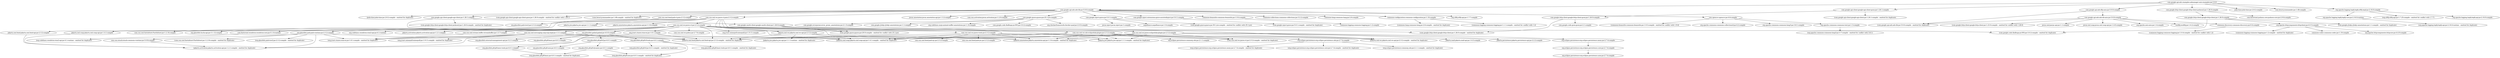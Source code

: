 digraph admanager_axis {
	"com.google.api-ads.examples:admanager-axis-examples:jar:5.9.0" -> "com.google.api-ads:ads-lib:jar:5.9.0:compile" ; 
	"com.google.api-ads.examples:admanager-axis-examples:jar:5.9.0" -> "com.google.api-ads:dfp-axis:jar:5.9.0:compile" ; 
	"com.google.api-ads.examples:admanager-axis-examples:jar:5.9.0" -> "com.google.api-client:google-api-client-gson:jar:1.26.1:compile" ; 
	"com.google.api-ads.examples:admanager-axis-examples:jar:5.9.0" -> "com.google.http-client:google-http-client-jackson2:jar:1.26.0:compile" ; 
	"com.google.api-ads.examples:admanager-axis-examples:jar:5.9.0" -> "joda-time:joda-time:jar:2.8.2:compile" ; 
	"com.google.api-ads.examples:admanager-axis-examples:jar:5.9.0" -> "com.beust:jcommander:jar:1.48:compile" ; 
	"com.google.api-ads.examples:admanager-axis-examples:jar:5.9.0" -> "org.apache.logging.log4j:log4j-slf4j-impl:jar:2.16.0:compile" ; 
	"com.google.api-ads:ads-lib:jar:5.9.0:compile" -> "com.google.guava:guava:jar:25.1-jre:compile" ; 
	"com.google.api-ads:ads-lib:jar:5.9.0:compile" -> "com.google.inject:guice:jar:5.0.1:compile" ; 
	"com.google.api-ads:ads-lib:jar:5.9.0:compile" -> "com.google.inject.extensions:guice-assistedinject:jar:5.0.1:compile" ; 
	"com.google.api-ads:ads-lib:jar:5.9.0:compile" -> "commons-beanutils:commons-beanutils:jar:1.9.4:compile" ; 
	"com.google.api-ads:ads-lib:jar:5.9.0:compile" -> "commons-configuration:commons-configuration:jar:1.10:compile" ; 
	"com.google.api-ads:ads-lib:jar:5.9.0:compile" -> "commons-collections:commons-collections:jar:3.2.2:compile" ; 
	"com.google.api-ads:ads-lib:jar:5.9.0:compile" -> "commons-lang:commons-lang:jar:2.6:compile" ; 
	"com.google.api-ads:ads-lib:jar:5.9.0:compile" -> "com.opencsv:opencsv:jar:4.6:compile" ; 
	"com.google.api-ads:ads-lib:jar:5.9.0:compile" -> "org.slf4j:slf4j-api:jar:1.7.7:compile" ; 
	"com.google.api-ads:ads-lib:jar:5.9.0:compile" -> "(joda-time:joda-time:jar:2.8.2:compile - omitted for duplicate)" ; 
	"com.google.api-ads:ads-lib:jar:5.9.0:compile" -> "com.google.api-client:google-api-client:jar:1.26.1:compile" ; 
	"com.google.api-ads:ads-lib:jar:5.9.0:compile" -> "(com.google.api-client:google-api-client-gson:jar:1.26.0:compile - omitted for conflict with 1.26.1)" ; 
	"com.google.api-ads:ads-lib:jar:5.9.0:compile" -> "(com.beust:jcommander:jar:1.48:compile - omitted for duplicate)" ; 
	"com.google.api-ads:ads-lib:jar:5.9.0:compile" -> "com.sun.xml.bind:jaxb-ri:pom:2.3.2:compile" ; 
	"com.google.api-ads:ads-lib:jar:5.9.0:compile" -> "com.sun.xml.ws:jaxws-ri:pom:2.3.2:compile" ; 
	"com.google.api-ads:ads-lib:jar:5.9.0:compile" -> "javax.annotation:javax.annotation-api:jar:1.3.2:compile" ; 
	"com.google.api-ads:ads-lib:jar:5.9.0:compile" -> "com.sun.activation:javax.activation:jar:1.2.0:compile" ; 
	"com.google.guava:guava:jar:25.1-jre:compile" -> "com.google.code.findbugs:jsr305:jar:3.0.2:compile" ; 
	"com.google.guava:guava:jar:25.1-jre:compile" -> "org.checkerframework:checker-qual:jar:2.0.0:compile" ; 
	"com.google.guava:guava:jar:25.1-jre:compile" -> "com.google.errorprone:error_prone_annotations:jar:2.1.3:compile" ; 
	"com.google.guava:guava:jar:25.1-jre:compile" -> "com.google.j2objc:j2objc-annotations:jar:1.1:compile" ; 
	"com.google.guava:guava:jar:25.1-jre:compile" -> "org.codehaus.mojo:animal-sniffer-annotations:jar:1.14:compile" ; 
	"com.google.inject:guice:jar:5.0.1:compile" -> "javax.inject:javax.inject:jar:1:compile" ; 
	"com.google.inject:guice:jar:5.0.1:compile" -> "aopalliance:aopalliance:jar:1.0:compile" ; 
	"com.google.inject:guice:jar:5.0.1:compile" -> "(com.google.guava:guava:jar:30.1-jre:compile - omitted for conflict with 25.1-jre)" ; 
	"com.google.inject.extensions:guice-assistedinject:jar:5.0.1:compile" -> "(com.google.inject:guice:jar:5.0.1:compile - omitted for duplicate)" ; 
	"commons-beanutils:commons-beanutils:jar:1.9.4:compile" -> "commons-logging:commons-logging:jar:1.2:compile" ; 
	"commons-configuration:commons-configuration:jar:1.10:compile" -> "(commons-lang:commons-lang:jar:2.6:compile - omitted for duplicate)" ; 
	"commons-configuration:commons-configuration:jar:1.10:compile" -> "(commons-logging:commons-logging:jar:1.1.1:compile - omitted for conflict with 1.2)" ; 
	"com.opencsv:opencsv:jar:4.6:compile" -> "org.apache.commons:commons-lang3:jar:3.8.1:compile" ; 
	"com.opencsv:opencsv:jar:4.6:compile" -> "org.apache.commons:commons-text:jar:1.3:compile" ; 
	"com.opencsv:opencsv:jar:4.6:compile" -> "(commons-beanutils:commons-beanutils:jar:1.9.3:compile - omitted for conflict with 1.9.4)" ; 
	"com.opencsv:opencsv:jar:4.6:compile" -> "org.apache.commons:commons-collections4:jar:4.2:compile" ; 
	"org.apache.commons:commons-text:jar:1.3:compile" -> "(org.apache.commons:commons-lang3:jar:3.7:compile - omitted for conflict with 3.8.1)" ; 
	"com.google.api-client:google-api-client:jar:1.26.1:compile" -> "com.google.oauth-client:google-oauth-client:jar:1.26.0:compile" ; 
	"com.google.api-client:google-api-client:jar:1.26.1:compile" -> "(com.google.http-client:google-http-client-jackson2:jar:1.26.0:compile - omitted for duplicate)" ; 
	"com.google.api-client:google-api-client:jar:1.26.1:compile" -> "(com.google.guava:guava:jar:20.0:compile - omitted for conflict with 25.1-jre)" ; 
	"com.google.oauth-client:google-oauth-client:jar:1.26.0:compile" -> "(com.google.http-client:google-http-client:jar:1.26.0:compile - omitted for duplicate)" ; 
	"com.google.oauth-client:google-oauth-client:jar:1.26.0:compile" -> "(com.google.code.findbugs:jsr305:jar:3.0.2:compile - omitted for duplicate)" ; 
	"com.google.oauth-client:google-oauth-client:jar:1.26.0:compile" -> "(com.google.guava:guava:jar:20.0:compile - omitted for conflict with 25.1-jre)" ; 
	"com.sun.xml.bind:jaxb-ri:pom:2.3.2:compile" -> "org.glassfish.jaxb:txw2:jar:2.3.2:compile" ; 
	"com.sun.xml.ws:jaxws-ri:pom:2.3.2:compile" -> "jakarta.annotation:jakarta.annotation-api:jar:1.3.4:compile" ; 
	"com.sun.xml.ws:jaxws-ri:pom:2.3.2:compile" -> "com.sun.xml.ws:jaxws-rt:jar:2.3.2:compile" ; 
	"com.sun.xml.ws:jaxws-ri:pom:2.3.2:compile" -> "com.sun.xml.ws:jaxws-tools:jar:2.3.2:compile" ; 
	"com.sun.xml.ws:jaxws-ri:pom:2.3.2:compile" -> "com.sun.xml.ws:jaxws-eclipselink-plugin:jar:2.3.2:compile" ; 
	"com.sun.xml.ws:jaxws-ri:pom:2.3.2:compile" -> "com.sun.xml.ws:sdo-eclipselink-plugin:jar:2.3.2:compile" ; 
	"com.sun.xml.ws:jaxws-ri:pom:2.3.2:compile" -> "jakarta.xml.ws:jakarta.xml.ws-api:jar:2.3.2:compile" ; 
	"com.sun.xml.ws:jaxws-ri:pom:2.3.2:compile" -> "jakarta.xml.bind:jakarta.xml.bind-api:jar:2.3.2:compile" ; 
	"com.sun.xml.ws:jaxws-ri:pom:2.3.2:compile" -> "jakarta.xml.soap:jakarta.xml.soap-api:jar:1.4.1:compile" ; 
	"com.sun.xml.ws:jaxws-ri:pom:2.3.2:compile" -> "jakarta.jws:jakarta.jws-api:jar:1.1.1:compile" ; 
	"com.sun.xml.ws:jaxws-rt:jar:2.3.2:compile" -> "(jakarta.xml.bind:jakarta.xml.bind-api:jar:2.3.2:compile - omitted for duplicate)" ; 
	"com.sun.xml.ws:jaxws-rt:jar:2.3.2:compile" -> "(jakarta.xml.ws:jakarta.xml.ws-api:jar:2.3.2:compile - omitted for duplicate)" ; 
	"com.sun.xml.ws:jaxws-rt:jar:2.3.2:compile" -> "(jakarta.xml.soap:jakarta.xml.soap-api:jar:1.4.1:compile - omitted for duplicate)" ; 
	"com.sun.xml.ws:jaxws-rt:jar:2.3.2:compile" -> "(jakarta.annotation:jakarta.annotation-api:jar:1.3.4:compile - omitted for duplicate)" ; 
	"com.sun.xml.ws:jaxws-rt:jar:2.3.2:compile" -> "(jakarta.jws:jakarta.jws-api:jar:1.1.1:compile - omitted for duplicate)" ; 
	"com.sun.xml.ws:jaxws-rt:jar:2.3.2:compile" -> "org.glassfish.jaxb:jaxb-runtime:jar:2.3.2:compile" ; 
	"com.sun.xml.ws:jaxws-rt:jar:2.3.2:compile" -> "com.sun.xml.ws:policy:jar:2.7.6:compile" ; 
	"com.sun.xml.ws:jaxws-rt:jar:2.3.2:compile" -> "org.glassfish.gmbal:gmbal:jar:4.0.0:compile" ; 
	"com.sun.xml.ws:jaxws-rt:jar:2.3.2:compile" -> "org.jvnet.staxex:stax-ex:jar:1.8.1:compile" ; 
	"com.sun.xml.ws:jaxws-rt:jar:2.3.2:compile" -> "com.sun.xml.stream.buffer:streambuffer:jar:1.5.7:compile" ; 
	"com.sun.xml.ws:jaxws-rt:jar:2.3.2:compile" -> "org.jvnet.mimepull:mimepull:jar:1.9.11:compile" ; 
	"com.sun.xml.ws:jaxws-rt:jar:2.3.2:compile" -> "com.sun.xml.fastinfoset:FastInfoset:jar:1.2.16:compile" ; 
	"com.sun.xml.ws:jaxws-rt:jar:2.3.2:compile" -> "org.glassfish.ha:ha-api:jar:3.1.12:compile" ; 
	"com.sun.xml.ws:jaxws-rt:jar:2.3.2:compile" -> "com.sun.xml.messaging.saaj:saaj-impl:jar:1.5.1:compile" ; 
	"com.sun.xml.ws:jaxws-rt:jar:2.3.2:compile" -> "com.fasterxml.woodstox:woodstox-core:jar:5.1.0:runtime" ; 
	"com.sun.xml.ws:jaxws-rt:jar:2.3.2:compile" -> "org.codehaus.woodstox:stax2-api:jar:4.1:runtime" ; 
	"com.sun.xml.ws:jaxws-rt:jar:2.3.2:compile" -> "jakarta.activation:jakarta.activation-api:jar:1.2.1:compile" ; 
	"org.glassfish.jaxb:jaxb-runtime:jar:2.3.2:compile" -> "(jakarta.xml.bind:jakarta.xml.bind-api:jar:2.3.2:compile - omitted for duplicate)" ; 
	"org.glassfish.jaxb:jaxb-runtime:jar:2.3.2:compile" -> "(org.glassfish.jaxb:txw2:jar:2.3.2:compile - omitted for duplicate)" ; 
	"org.glassfish.jaxb:jaxb-runtime:jar:2.3.2:compile" -> "com.sun.istack:istack-commons-runtime:jar:3.0.8:compile" ; 
	"org.glassfish.jaxb:jaxb-runtime:jar:2.3.2:compile" -> "(org.jvnet.staxex:stax-ex:jar:1.8.1:compile - omitted for duplicate)" ; 
	"org.glassfish.jaxb:jaxb-runtime:jar:2.3.2:compile" -> "(com.sun.xml.fastinfoset:FastInfoset:jar:1.2.16:compile - omitted for duplicate)" ; 
	"org.glassfish.jaxb:jaxb-runtime:jar:2.3.2:compile" -> "(jakarta.activation:jakarta.activation-api:jar:1.2.1:compile - omitted for duplicate)" ; 
	"com.sun.istack:istack-commons-runtime:jar:3.0.8:compile" -> "(jakarta.activation:jakarta.activation-api:jar:1.2.1:compile - omitted for duplicate)" ; 
	"org.glassfish.gmbal:gmbal:jar:4.0.0:compile" -> "org.glassfish.external:management-api:jar:3.2.1:compile" ; 
	"org.glassfish.gmbal:gmbal:jar:4.0.0:compile" -> "org.glassfish.pfl:pfl-basic:jar:4.0.1:compile" ; 
	"org.glassfish.gmbal:gmbal:jar:4.0.0:compile" -> "org.glassfish.pfl:pfl-tf:jar:4.0.1:compile" ; 
	"org.glassfish.gmbal:gmbal:jar:4.0.0:compile" -> "org.glassfish.pfl:pfl-basic-tools:jar:4.0.1:compile" ; 
	"org.glassfish.gmbal:gmbal:jar:4.0.0:compile" -> "org.glassfish.pfl:pfl-tf-tools:jar:4.0.1:compile" ; 
	"org.glassfish.pfl:pfl-tf:jar:4.0.1:compile" -> "org.glassfish.pfl:pfl-asm:jar:4.0.1:compile" ; 
	"org.glassfish.pfl:pfl-tf:jar:4.0.1:compile" -> "org.glassfish.pfl:pfl-dynamic:jar:4.0.1:compile" ; 
	"org.glassfish.pfl:pfl-dynamic:jar:4.0.1:compile" -> "(org.glassfish.pfl:pfl-asm:jar:4.0.1:compile - omitted for duplicate)" ; 
	"org.glassfish.pfl:pfl-dynamic:jar:4.0.1:compile" -> "(org.glassfish.pfl:pfl-basic:jar:4.0.1:compile - omitted for duplicate)" ; 
	"org.glassfish.pfl:pfl-basic-tools:jar:4.0.1:compile" -> "(org.glassfish.pfl:pfl-basic:jar:4.0.1:compile - omitted for duplicate)" ; 
	"org.glassfish.pfl:pfl-tf-tools:jar:4.0.1:compile" -> "(org.glassfish.pfl:pfl-basic-tools:jar:4.0.1:compile - omitted for duplicate)" ; 
	"org.glassfish.pfl:pfl-tf-tools:jar:4.0.1:compile" -> "(org.glassfish.pfl:pfl-tf:jar:4.0.1:compile - omitted for duplicate)" ; 
	"org.glassfish.pfl:pfl-tf-tools:jar:4.0.1:compile" -> "(org.glassfish.pfl:pfl-asm:jar:4.0.1:compile - omitted for duplicate)" ; 
	"org.jvnet.staxex:stax-ex:jar:1.8.1:compile" -> "(jakarta.activation:jakarta.activation-api:jar:1.2.1:compile - omitted for duplicate)" ; 
	"org.jvnet.staxex:stax-ex:jar:1.8.1:compile" -> "(jakarta.xml.bind:jakarta.xml.bind-api:jar:2.3.2:compile - omitted for duplicate)" ; 
	"com.sun.xml.stream.buffer:streambuffer:jar:1.5.7:compile" -> "(org.jvnet.staxex:stax-ex:jar:1.8.1:compile - omitted for duplicate)" ; 
	"com.sun.xml.messaging.saaj:saaj-impl:jar:1.5.1:compile" -> "(jakarta.xml.bind:jakarta.xml.bind-api:jar:2.3.2:compile - omitted for duplicate)" ; 
	"com.sun.xml.messaging.saaj:saaj-impl:jar:1.5.1:compile" -> "(jakarta.activation:jakarta.activation-api:jar:1.2.1:compile - omitted for duplicate)" ; 
	"com.sun.xml.messaging.saaj:saaj-impl:jar:1.5.1:compile" -> "(jakarta.xml.soap:jakarta.xml.soap-api:jar:1.4.1:compile - omitted for duplicate)" ; 
	"com.sun.xml.messaging.saaj:saaj-impl:jar:1.5.1:compile" -> "(org.jvnet.mimepull:mimepull:jar:1.9.11:compile - omitted for duplicate)" ; 
	"com.sun.xml.messaging.saaj:saaj-impl:jar:1.5.1:compile" -> "(org.jvnet.staxex:stax-ex:jar:1.8.1:compile - omitted for duplicate)" ; 
	"com.fasterxml.woodstox:woodstox-core:jar:5.1.0:runtime" -> "(org.codehaus.woodstox:stax2-api:jar:4.1:runtime - omitted for duplicate)" ; 
	"com.sun.xml.ws:jaxws-tools:jar:2.3.2:compile" -> "(com.sun.xml.ws:jaxws-rt:jar:2.3.2:compile - omitted for duplicate)" ; 
	"com.sun.xml.ws:jaxws-tools:jar:2.3.2:compile" -> "com.sun.xml.bind:jaxb-xjc:jar:2.3.2:compile" ; 
	"com.sun.xml.ws:jaxws-tools:jar:2.3.2:compile" -> "com.sun.xml.bind:jaxb-jxc:jar:2.3.2:compile" ; 
	"com.sun.xml.ws:jaxws-tools:jar:2.3.2:compile" -> "(jakarta.xml.ws:jakarta.xml.ws-api:jar:2.3.2:compile - omitted for duplicate)" ; 
	"com.sun.xml.ws:jaxws-tools:jar:2.3.2:compile" -> "(jakarta.xml.bind:jakarta.xml.bind-api:jar:2.3.2:compile - omitted for duplicate)" ; 
	"com.sun.xml.ws:jaxws-tools:jar:2.3.2:compile" -> "(jakarta.xml.soap:jakarta.xml.soap-api:jar:1.4.1:compile - omitted for duplicate)" ; 
	"com.sun.xml.ws:jaxws-tools:jar:2.3.2:compile" -> "(jakarta.jws:jakarta.jws-api:jar:1.1.1:compile - omitted for duplicate)" ; 
	"com.sun.xml.ws:jaxws-tools:jar:2.3.2:compile" -> "(jakarta.annotation:jakarta.annotation-api:jar:1.3.4:compile - omitted for duplicate)" ; 
	"com.sun.xml.ws:jaxws-eclipselink-plugin:jar:2.3.2:compile" -> "jakarta.mail:jakarta.mail-api:jar:1.6.3:compile" ; 
	"com.sun.xml.ws:jaxws-eclipselink-plugin:jar:2.3.2:compile" -> "jakarta.persistence:jakarta.persistence-api:jar:2.2.2:compile" ; 
	"com.sun.xml.ws:jaxws-eclipselink-plugin:jar:2.3.2:compile" -> "org.eclipse.persistence:org.eclipse.persistence.moxy:jar:2.7.4:compile" ; 
	"com.sun.xml.ws:jaxws-eclipselink-plugin:jar:2.3.2:compile" -> "(org.jvnet.staxex:stax-ex:jar:1.8.1:compile - omitted for duplicate)" ; 
	"com.sun.xml.ws:jaxws-eclipselink-plugin:jar:2.3.2:compile" -> "(com.sun.xml.ws:jaxws-rt:jar:2.3.2:compile - omitted for duplicate)" ; 
	"com.sun.xml.ws:jaxws-eclipselink-plugin:jar:2.3.2:compile" -> "(jakarta.xml.ws:jakarta.xml.ws-api:jar:2.3.2:compile - omitted for duplicate)" ; 
	"com.sun.xml.ws:jaxws-eclipselink-plugin:jar:2.3.2:compile" -> "(jakarta.xml.bind:jakarta.xml.bind-api:jar:2.3.2:compile - omitted for duplicate)" ; 
	"com.sun.xml.ws:jaxws-eclipselink-plugin:jar:2.3.2:compile" -> "(jakarta.xml.soap:jakarta.xml.soap-api:jar:1.4.1:compile - omitted for duplicate)" ; 
	"com.sun.xml.ws:jaxws-eclipselink-plugin:jar:2.3.2:compile" -> "(jakarta.jws:jakarta.jws-api:jar:1.1.1:compile - omitted for duplicate)" ; 
	"com.sun.xml.ws:jaxws-eclipselink-plugin:jar:2.3.2:compile" -> "(jakarta.annotation:jakarta.annotation-api:jar:1.3.4:compile - omitted for duplicate)" ; 
	"org.eclipse.persistence:org.eclipse.persistence.moxy:jar:2.7.4:compile" -> "org.eclipse.persistence:org.eclipse.persistence.core:jar:2.7.4:compile" ; 
	"org.eclipse.persistence:org.eclipse.persistence.core:jar:2.7.4:compile" -> "org.eclipse.persistence:org.eclipse.persistence.asm:jar:2.7.4:compile" ; 
	"com.sun.xml.ws:sdo-eclipselink-plugin:jar:2.3.2:compile" -> "org.eclipse.persistence:org.eclipse.persistence.sdo:jar:2.7.4:compile" ; 
	"com.sun.xml.ws:sdo-eclipselink-plugin:jar:2.3.2:compile" -> "org.eclipse.persistence:commonj.sdo:jar:2.1.1:compile" ; 
	"com.sun.xml.ws:sdo-eclipselink-plugin:jar:2.3.2:compile" -> "(com.sun.xml.ws:jaxws-rt:jar:2.3.2:compile - omitted for duplicate)" ; 
	"com.sun.xml.ws:sdo-eclipselink-plugin:jar:2.3.2:compile" -> "(jakarta.xml.ws:jakarta.xml.ws-api:jar:2.3.2:compile - omitted for duplicate)" ; 
	"com.sun.xml.ws:sdo-eclipselink-plugin:jar:2.3.2:compile" -> "(jakarta.xml.bind:jakarta.xml.bind-api:jar:2.3.2:compile - omitted for duplicate)" ; 
	"com.sun.xml.ws:sdo-eclipselink-plugin:jar:2.3.2:compile" -> "(jakarta.xml.soap:jakarta.xml.soap-api:jar:1.4.1:compile - omitted for duplicate)" ; 
	"com.sun.xml.ws:sdo-eclipselink-plugin:jar:2.3.2:compile" -> "(jakarta.jws:jakarta.jws-api:jar:1.1.1:compile - omitted for duplicate)" ; 
	"com.sun.xml.ws:sdo-eclipselink-plugin:jar:2.3.2:compile" -> "(jakarta.annotation:jakarta.annotation-api:jar:1.3.4:compile - omitted for duplicate)" ; 
	"org.eclipse.persistence:org.eclipse.persistence.sdo:jar:2.7.4:compile" -> "(org.eclipse.persistence:commonj.sdo:jar:2.1.1:compile - omitted for duplicate)" ; 
	"org.eclipse.persistence:org.eclipse.persistence.sdo:jar:2.7.4:compile" -> "(org.eclipse.persistence:org.eclipse.persistence.moxy:jar:2.7.4:compile - omitted for duplicate)" ; 
	"org.eclipse.persistence:org.eclipse.persistence.sdo:jar:2.7.4:compile" -> "(org.eclipse.persistence:org.eclipse.persistence.core:jar:2.7.4:compile - omitted for duplicate)" ; 
	"jakarta.xml.ws:jakarta.xml.ws-api:jar:2.3.2:compile" -> "(jakarta.xml.bind:jakarta.xml.bind-api:jar:2.3.2:compile - omitted for duplicate)" ; 
	"jakarta.xml.ws:jakarta.xml.ws-api:jar:2.3.2:compile" -> "(jakarta.xml.soap:jakarta.xml.soap-api:jar:1.4.1:compile - omitted for duplicate)" ; 
	"jakarta.xml.ws:jakarta.xml.ws-api:jar:2.3.2:compile" -> "(jakarta.annotation:jakarta.annotation-api:jar:1.3.4:compile - omitted for duplicate)" ; 
	"jakarta.xml.ws:jakarta.xml.ws-api:jar:2.3.2:compile" -> "(jakarta.jws:jakarta.jws-api:jar:1.1.1:runtime - omitted for duplicate)" ; 
	"jakarta.xml.bind:jakarta.xml.bind-api:jar:2.3.2:compile" -> "(jakarta.activation:jakarta.activation-api:jar:1.2.1:compile - omitted for duplicate)" ; 
	"jakarta.xml.soap:jakarta.xml.soap-api:jar:1.4.1:compile" -> "(jakarta.activation:jakarta.activation-api:jar:1.2.1:compile - omitted for duplicate)" ; 
	"com.google.api-ads:dfp-axis:jar:5.9.0:compile" -> "(com.google.api-ads:ads-lib:jar:5.9.0:compile - omitted for duplicate)" ; 
	"com.google.api-ads:dfp-axis:jar:5.9.0:compile" -> "com.google.api-ads:ads-lib-axis:jar:5.9.0:compile" ; 
	"com.google.api-ads:ads-lib-axis:jar:5.9.0:compile" -> "(com.google.api-ads:ads-lib:jar:5.9.0:compile - omitted for duplicate)" ; 
	"com.google.api-ads:ads-lib-axis:jar:5.9.0:compile" -> "commons-discovery:commons-discovery:jar:0.4:compile" ; 
	"com.google.api-ads:ads-lib-axis:jar:5.9.0:compile" -> "(com.google.http-client:google-http-client:jar:1.23.0:compile - omitted for conflict with 1.26.0)" ; 
	"com.google.api-ads:ads-lib-axis:jar:5.9.0:compile" -> "javax.xml:jaxrpc-api:jar:1.1:compile" ; 
	"com.google.api-ads:ads-lib-axis:jar:5.9.0:compile" -> "javax.xml.soap:javax.xml.soap-api:jar:1.4.0:compile" ; 
	"com.google.api-ads:ads-lib-axis:jar:5.9.0:compile" -> "org.apache.axis:axis:jar:1.4:compile" ; 
	"com.google.api-ads:ads-lib-axis:jar:5.9.0:compile" -> "wsdl4j:wsdl4j:jar:1.6.2:compile" ; 
	"commons-discovery:commons-discovery:jar:0.4:compile" -> "(commons-logging:commons-logging:jar:1.0.4:compile - omitted for conflict with 1.2)" ; 
	"com.google.api-client:google-api-client-gson:jar:1.26.1:compile" -> "(com.google.api-client:google-api-client:jar:1.26.1:compile - omitted for duplicate)" ; 
	"com.google.api-client:google-api-client-gson:jar:1.26.1:compile" -> "com.google.http-client:google-http-client-gson:jar:1.26.0:compile" ; 
	"com.google.http-client:google-http-client-gson:jar:1.26.0:compile" -> "(com.google.http-client:google-http-client:jar:1.26.0:compile - omitted for duplicate)" ; 
	"com.google.http-client:google-http-client-gson:jar:1.26.0:compile" -> "com.google.code.gson:gson:jar:2.1:compile" ; 
	"com.google.http-client:google-http-client-jackson2:jar:1.26.0:compile" -> "com.google.http-client:google-http-client:jar:1.26.0:compile" ; 
	"com.google.http-client:google-http-client-jackson2:jar:1.26.0:compile" -> "com.fasterxml.jackson.core:jackson-core:jar:2.9.6:compile" ; 
	"com.google.http-client:google-http-client:jar:1.26.0:compile" -> "(com.google.code.findbugs:jsr305:jar:3.0.2:compile - omitted for duplicate)" ; 
	"com.google.http-client:google-http-client:jar:1.26.0:compile" -> "org.apache.httpcomponents:httpclient:jar:4.5.5:compile" ; 
	"com.google.http-client:google-http-client:jar:1.26.0:compile" -> "(com.google.j2objc:j2objc-annotations:jar:1.1:compile - omitted for duplicate)" ; 
	"org.apache.httpcomponents:httpclient:jar:4.5.5:compile" -> "org.apache.httpcomponents:httpcore:jar:4.4.9:compile" ; 
	"org.apache.httpcomponents:httpclient:jar:4.5.5:compile" -> "(commons-logging:commons-logging:jar:1.2:compile - omitted for duplicate)" ; 
	"org.apache.httpcomponents:httpclient:jar:4.5.5:compile" -> "commons-codec:commons-codec:jar:1.10:compile" ; 
	"org.apache.logging.log4j:log4j-slf4j-impl:jar:2.16.0:compile" -> "(org.slf4j:slf4j-api:jar:1.7.25:compile - omitted for conflict with 1.7.7)" ; 
	"org.apache.logging.log4j:log4j-slf4j-impl:jar:2.16.0:compile" -> "org.apache.logging.log4j:log4j-api:jar:2.16.0:compile" ; 
	"org.apache.logging.log4j:log4j-slf4j-impl:jar:2.16.0:compile" -> "org.apache.logging.log4j:log4j-core:jar:2.16.0:runtime" ; 
	"org.apache.logging.log4j:log4j-core:jar:2.16.0:runtime" -> "(org.apache.logging.log4j:log4j-api:jar:2.16.0:runtime - omitted for duplicate)" ; 
}
digraph ads_lib {
	"com.google.api-ads:ads-lib:jar:5.9.1-SNAPSHOT" -> "com.google.guava:guava:jar:25.1-jre:compile" ; 
	"com.google.api-ads:ads-lib:jar:5.9.1-SNAPSHOT" -> "com.google.code.findbugs:jsr305:jar:2.0.1:provided (scope not updated to compile)" ; 
	"com.google.api-ads:ads-lib:jar:5.9.1-SNAPSHOT" -> "com.google.inject:guice:jar:5.0.1:compile" ; 
	"com.google.api-ads:ads-lib:jar:5.9.1-SNAPSHOT" -> "com.google.inject.extensions:guice-assistedinject:jar:5.0.1:compile" ; 
	"com.google.api-ads:ads-lib:jar:5.9.1-SNAPSHOT" -> "commons-beanutils:commons-beanutils:jar:1.9.4:compile" ; 
	"com.google.api-ads:ads-lib:jar:5.9.1-SNAPSHOT" -> "commons-configuration:commons-configuration:jar:1.10:compile" ; 
	"com.google.api-ads:ads-lib:jar:5.9.1-SNAPSHOT" -> "commons-collections:commons-collections:jar:3.2.2:compile" ; 
	"com.google.api-ads:ads-lib:jar:5.9.1-SNAPSHOT" -> "commons-lang:commons-lang:jar:2.6:compile" ; 
	"com.google.api-ads:ads-lib:jar:5.9.1-SNAPSHOT" -> "com.opencsv:opencsv:jar:4.6:compile" ; 
	"com.google.api-ads:ads-lib:jar:5.9.1-SNAPSHOT" -> "org.slf4j:slf4j-api:jar:1.7.7:compile" ; 
	"com.google.api-ads:ads-lib:jar:5.9.1-SNAPSHOT" -> "joda-time:joda-time:jar:2.8.2:compile" ; 
	"com.google.api-ads:ads-lib:jar:5.9.1-SNAPSHOT" -> "com.google.api-client:google-api-client:jar:1.26.1:compile" ; 
	"com.google.api-ads:ads-lib:jar:5.9.1-SNAPSHOT" -> "com.google.api-client:google-api-client-gson:jar:1.26.0:compile" ; 
	"com.google.api-ads:ads-lib:jar:5.9.1-SNAPSHOT" -> "com.beust:jcommander:jar:1.48:compile" ; 
	"com.google.api-ads:ads-lib:jar:5.9.1-SNAPSHOT" -> "com.sun.xml.bind:jaxb-ri:pom:2.3.2:compile" ; 
	"com.google.api-ads:ads-lib:jar:5.9.1-SNAPSHOT" -> "com.sun.xml.ws:jaxws-ri:pom:2.3.2:compile" ; 
	"com.google.api-ads:ads-lib:jar:5.9.1-SNAPSHOT" -> "javax.annotation:javax.annotation-api:jar:1.3.2:compile" ; 
	"com.google.api-ads:ads-lib:jar:5.9.1-SNAPSHOT" -> "com.sun.activation:javax.activation:jar:1.2.0:compile" ; 
	"com.google.api-ads:ads-lib:jar:5.9.1-SNAPSHOT" -> "org.seleniumhq.selenium:selenium-java:jar:2.52.0:test" ; 
	"com.google.api-ads:ads-lib:jar:5.9.1-SNAPSHOT" -> "com.google.http-client:google-http-client-test:jar:1.23.0:test" ; 
	"com.google.api-ads:ads-lib:jar:5.9.1-SNAPSHOT" -> "org.eclipse.jetty:jetty-http:jar:9.4.48.v20220622:test" ; 
	"com.google.api-ads:ads-lib:jar:5.9.1-SNAPSHOT" -> "org.eclipse.jetty:jetty-server:jar:9.4.48.v20220622:test" ; 
	"com.google.api-ads:ads-lib:jar:5.9.1-SNAPSHOT" -> "javax.servlet:javax.servlet-api:jar:3.1.0:test (scope not updated to test)" ; 
	"com.google.api-ads:ads-lib:jar:5.9.1-SNAPSHOT" -> "junit:junit:jar:4.13.1:test (scope not updated to test)" ; 
	"com.google.api-ads:ads-lib:jar:5.9.1-SNAPSHOT" -> "org.mockito:mockito-core:jar:3.2.0:test" ; 
	"com.google.api-ads:ads-lib:jar:5.9.1-SNAPSHOT" -> "org.hamcrest:hamcrest-all:jar:1.3:test" ; 
	"com.google.api-ads:ads-lib:jar:5.9.1-SNAPSHOT" -> "org.xmlunit:xmlunit-core:jar:2.8.2:test" ; 
	"com.google.guava:guava:jar:25.1-jre:compile" -> "(com.google.code.findbugs:jsr305:jar:3.0.2:compile - omitted for conflict with 2.0.1)" ; 
	"com.google.guava:guava:jar:25.1-jre:compile" -> "org.checkerframework:checker-qual:jar:2.0.0:compile" ; 
	"com.google.guava:guava:jar:25.1-jre:compile" -> "com.google.errorprone:error_prone_annotations:jar:2.1.3:compile" ; 
	"com.google.guava:guava:jar:25.1-jre:compile" -> "com.google.j2objc:j2objc-annotations:jar:1.1:compile" ; 
	"com.google.guava:guava:jar:25.1-jre:compile" -> "org.codehaus.mojo:animal-sniffer-annotations:jar:1.14:compile" ; 
	"com.google.inject:guice:jar:5.0.1:compile" -> "javax.inject:javax.inject:jar:1:compile" ; 
	"com.google.inject:guice:jar:5.0.1:compile" -> "aopalliance:aopalliance:jar:1.0:compile" ; 
	"com.google.inject:guice:jar:5.0.1:compile" -> "(com.google.guava:guava:jar:30.1-jre:compile - omitted for conflict with 25.1-jre)" ; 
	"com.google.inject.extensions:guice-assistedinject:jar:5.0.1:compile" -> "(com.google.inject:guice:jar:5.0.1:compile - omitted for duplicate)" ; 
	"commons-beanutils:commons-beanutils:jar:1.9.4:compile" -> "commons-logging:commons-logging:jar:1.2:compile" ; 
	"commons-configuration:commons-configuration:jar:1.10:compile" -> "(commons-lang:commons-lang:jar:2.6:compile - omitted for duplicate)" ; 
	"commons-configuration:commons-configuration:jar:1.10:compile" -> "(commons-logging:commons-logging:jar:1.1.1:compile - omitted for conflict with 1.2)" ; 
	"com.opencsv:opencsv:jar:4.6:compile" -> "org.apache.commons:commons-lang3:jar:3.8.1:compile" ; 
	"com.opencsv:opencsv:jar:4.6:compile" -> "org.apache.commons:commons-text:jar:1.3:compile" ; 
	"com.opencsv:opencsv:jar:4.6:compile" -> "(commons-beanutils:commons-beanutils:jar:1.9.3:compile - omitted for conflict with 1.9.4)" ; 
	"com.opencsv:opencsv:jar:4.6:compile" -> "org.apache.commons:commons-collections4:jar:4.2:compile" ; 
	"org.apache.commons:commons-text:jar:1.3:compile" -> "(org.apache.commons:commons-lang3:jar:3.7:compile - omitted for conflict with 3.8.1)" ; 
	"com.google.api-client:google-api-client:jar:1.26.1:compile" -> "com.google.oauth-client:google-oauth-client:jar:1.26.0:compile" ; 
	"com.google.api-client:google-api-client:jar:1.26.1:compile" -> "com.google.http-client:google-http-client-jackson2:jar:1.26.0:compile" ; 
	"com.google.api-client:google-api-client:jar:1.26.1:compile" -> "(com.google.guava:guava:jar:20.0:compile - omitted for conflict with 25.1-jre)" ; 
	"com.google.oauth-client:google-oauth-client:jar:1.26.0:compile" -> "(com.google.http-client:google-http-client:jar:1.26.0:compile - omitted for conflict with 1.23.0)" ; 
	"com.google.oauth-client:google-oauth-client:jar:1.26.0:compile" -> "(com.google.code.findbugs:jsr305:jar:3.0.2:compile - omitted for conflict with 2.0.1)" ; 
	"com.google.oauth-client:google-oauth-client:jar:1.26.0:compile" -> "(com.google.guava:guava:jar:20.0:compile - omitted for conflict with 25.1-jre)" ; 
	"com.google.http-client:google-http-client-jackson2:jar:1.26.0:compile" -> "(com.google.http-client:google-http-client:jar:1.26.0:compile - omitted for conflict with 1.23.0)" ; 
	"com.google.http-client:google-http-client-jackson2:jar:1.26.0:compile" -> "com.fasterxml.jackson.core:jackson-core:jar:2.9.6:compile" ; 
	"com.google.api-client:google-api-client-gson:jar:1.26.0:compile" -> "(com.google.api-client:google-api-client:jar:1.26.0:compile - omitted for conflict with 1.26.1)" ; 
	"com.google.api-client:google-api-client-gson:jar:1.26.0:compile" -> "com.google.http-client:google-http-client-gson:jar:1.26.0:compile" ; 
	"com.google.http-client:google-http-client-gson:jar:1.26.0:compile" -> "(com.google.http-client:google-http-client:jar:1.26.0:compile - omitted for conflict with 1.23.0)" ; 
	"com.google.http-client:google-http-client-gson:jar:1.26.0:compile" -> "com.google.code.gson:gson:jar:2.1:compile" ; 
	"com.sun.xml.bind:jaxb-ri:pom:2.3.2:compile" -> "org.glassfish.jaxb:txw2:jar:2.3.2:compile" ; 
	"com.sun.xml.ws:jaxws-ri:pom:2.3.2:compile" -> "jakarta.annotation:jakarta.annotation-api:jar:1.3.4:compile" ; 
	"com.sun.xml.ws:jaxws-ri:pom:2.3.2:compile" -> "com.sun.xml.ws:jaxws-rt:jar:2.3.2:compile" ; 
	"com.sun.xml.ws:jaxws-ri:pom:2.3.2:compile" -> "com.sun.xml.ws:jaxws-tools:jar:2.3.2:compile" ; 
	"com.sun.xml.ws:jaxws-ri:pom:2.3.2:compile" -> "com.sun.xml.ws:jaxws-eclipselink-plugin:jar:2.3.2:compile" ; 
	"com.sun.xml.ws:jaxws-ri:pom:2.3.2:compile" -> "com.sun.xml.ws:sdo-eclipselink-plugin:jar:2.3.2:compile" ; 
	"com.sun.xml.ws:jaxws-ri:pom:2.3.2:compile" -> "jakarta.xml.ws:jakarta.xml.ws-api:jar:2.3.2:compile" ; 
	"com.sun.xml.ws:jaxws-ri:pom:2.3.2:compile" -> "jakarta.xml.bind:jakarta.xml.bind-api:jar:2.3.2:compile" ; 
	"com.sun.xml.ws:jaxws-ri:pom:2.3.2:compile" -> "jakarta.xml.soap:jakarta.xml.soap-api:jar:1.4.1:compile" ; 
	"com.sun.xml.ws:jaxws-ri:pom:2.3.2:compile" -> "jakarta.jws:jakarta.jws-api:jar:1.1.1:compile" ; 
	"com.sun.xml.ws:jaxws-rt:jar:2.3.2:compile" -> "(jakarta.xml.bind:jakarta.xml.bind-api:jar:2.3.2:compile - omitted for duplicate)" ; 
	"com.sun.xml.ws:jaxws-rt:jar:2.3.2:compile" -> "(jakarta.xml.ws:jakarta.xml.ws-api:jar:2.3.2:compile - omitted for duplicate)" ; 
	"com.sun.xml.ws:jaxws-rt:jar:2.3.2:compile" -> "(jakarta.xml.soap:jakarta.xml.soap-api:jar:1.4.1:compile - omitted for duplicate)" ; 
	"com.sun.xml.ws:jaxws-rt:jar:2.3.2:compile" -> "(jakarta.annotation:jakarta.annotation-api:jar:1.3.4:compile - omitted for duplicate)" ; 
	"com.sun.xml.ws:jaxws-rt:jar:2.3.2:compile" -> "(jakarta.jws:jakarta.jws-api:jar:1.1.1:compile - omitted for duplicate)" ; 
	"com.sun.xml.ws:jaxws-rt:jar:2.3.2:compile" -> "org.glassfish.jaxb:jaxb-runtime:jar:2.3.2:compile" ; 
	"com.sun.xml.ws:jaxws-rt:jar:2.3.2:compile" -> "com.sun.xml.ws:policy:jar:2.7.6:compile" ; 
	"com.sun.xml.ws:jaxws-rt:jar:2.3.2:compile" -> "org.glassfish.gmbal:gmbal:jar:4.0.0:compile" ; 
	"com.sun.xml.ws:jaxws-rt:jar:2.3.2:compile" -> "org.jvnet.staxex:stax-ex:jar:1.8.1:compile" ; 
	"com.sun.xml.ws:jaxws-rt:jar:2.3.2:compile" -> "com.sun.xml.stream.buffer:streambuffer:jar:1.5.7:compile" ; 
	"com.sun.xml.ws:jaxws-rt:jar:2.3.2:compile" -> "org.jvnet.mimepull:mimepull:jar:1.9.11:compile" ; 
	"com.sun.xml.ws:jaxws-rt:jar:2.3.2:compile" -> "com.sun.xml.fastinfoset:FastInfoset:jar:1.2.16:compile" ; 
	"com.sun.xml.ws:jaxws-rt:jar:2.3.2:compile" -> "org.glassfish.ha:ha-api:jar:3.1.12:compile" ; 
	"com.sun.xml.ws:jaxws-rt:jar:2.3.2:compile" -> "com.sun.xml.messaging.saaj:saaj-impl:jar:1.5.1:compile" ; 
	"com.sun.xml.ws:jaxws-rt:jar:2.3.2:compile" -> "com.fasterxml.woodstox:woodstox-core:jar:5.1.0:runtime" ; 
	"com.sun.xml.ws:jaxws-rt:jar:2.3.2:compile" -> "org.codehaus.woodstox:stax2-api:jar:4.1:runtime" ; 
	"com.sun.xml.ws:jaxws-rt:jar:2.3.2:compile" -> "jakarta.activation:jakarta.activation-api:jar:1.2.1:compile" ; 
	"org.glassfish.jaxb:jaxb-runtime:jar:2.3.2:compile" -> "(jakarta.xml.bind:jakarta.xml.bind-api:jar:2.3.2:compile - omitted for duplicate)" ; 
	"org.glassfish.jaxb:jaxb-runtime:jar:2.3.2:compile" -> "(org.glassfish.jaxb:txw2:jar:2.3.2:compile - omitted for duplicate)" ; 
	"org.glassfish.jaxb:jaxb-runtime:jar:2.3.2:compile" -> "com.sun.istack:istack-commons-runtime:jar:3.0.8:compile" ; 
	"org.glassfish.jaxb:jaxb-runtime:jar:2.3.2:compile" -> "(org.jvnet.staxex:stax-ex:jar:1.8.1:compile - omitted for duplicate)" ; 
	"org.glassfish.jaxb:jaxb-runtime:jar:2.3.2:compile" -> "(com.sun.xml.fastinfoset:FastInfoset:jar:1.2.16:compile - omitted for duplicate)" ; 
	"org.glassfish.jaxb:jaxb-runtime:jar:2.3.2:compile" -> "(jakarta.activation:jakarta.activation-api:jar:1.2.1:compile - omitted for duplicate)" ; 
	"com.sun.istack:istack-commons-runtime:jar:3.0.8:compile" -> "(jakarta.activation:jakarta.activation-api:jar:1.2.1:compile - omitted for duplicate)" ; 
	"org.glassfish.gmbal:gmbal:jar:4.0.0:compile" -> "org.glassfish.external:management-api:jar:3.2.1:compile" ; 
	"org.glassfish.gmbal:gmbal:jar:4.0.0:compile" -> "org.glassfish.pfl:pfl-basic:jar:4.0.1:compile" ; 
	"org.glassfish.gmbal:gmbal:jar:4.0.0:compile" -> "org.glassfish.pfl:pfl-tf:jar:4.0.1:compile" ; 
	"org.glassfish.gmbal:gmbal:jar:4.0.0:compile" -> "org.glassfish.pfl:pfl-basic-tools:jar:4.0.1:compile" ; 
	"org.glassfish.gmbal:gmbal:jar:4.0.0:compile" -> "org.glassfish.pfl:pfl-tf-tools:jar:4.0.1:compile" ; 
	"org.glassfish.pfl:pfl-tf:jar:4.0.1:compile" -> "org.glassfish.pfl:pfl-asm:jar:4.0.1:compile" ; 
	"org.glassfish.pfl:pfl-tf:jar:4.0.1:compile" -> "org.glassfish.pfl:pfl-dynamic:jar:4.0.1:compile" ; 
	"org.glassfish.pfl:pfl-dynamic:jar:4.0.1:compile" -> "(org.glassfish.pfl:pfl-asm:jar:4.0.1:compile - omitted for duplicate)" ; 
	"org.glassfish.pfl:pfl-dynamic:jar:4.0.1:compile" -> "(org.glassfish.pfl:pfl-basic:jar:4.0.1:compile - omitted for duplicate)" ; 
	"org.glassfish.pfl:pfl-basic-tools:jar:4.0.1:compile" -> "(org.glassfish.pfl:pfl-basic:jar:4.0.1:compile - omitted for duplicate)" ; 
	"org.glassfish.pfl:pfl-tf-tools:jar:4.0.1:compile" -> "(org.glassfish.pfl:pfl-basic-tools:jar:4.0.1:compile - omitted for duplicate)" ; 
	"org.glassfish.pfl:pfl-tf-tools:jar:4.0.1:compile" -> "(org.glassfish.pfl:pfl-tf:jar:4.0.1:compile - omitted for duplicate)" ; 
	"org.glassfish.pfl:pfl-tf-tools:jar:4.0.1:compile" -> "(org.glassfish.pfl:pfl-asm:jar:4.0.1:compile - omitted for duplicate)" ; 
	"org.jvnet.staxex:stax-ex:jar:1.8.1:compile" -> "(jakarta.activation:jakarta.activation-api:jar:1.2.1:compile - omitted for duplicate)" ; 
	"org.jvnet.staxex:stax-ex:jar:1.8.1:compile" -> "(jakarta.xml.bind:jakarta.xml.bind-api:jar:2.3.2:compile - omitted for duplicate)" ; 
	"com.sun.xml.stream.buffer:streambuffer:jar:1.5.7:compile" -> "(org.jvnet.staxex:stax-ex:jar:1.8.1:compile - omitted for duplicate)" ; 
	"com.sun.xml.messaging.saaj:saaj-impl:jar:1.5.1:compile" -> "(jakarta.xml.bind:jakarta.xml.bind-api:jar:2.3.2:compile - omitted for duplicate)" ; 
	"com.sun.xml.messaging.saaj:saaj-impl:jar:1.5.1:compile" -> "(jakarta.activation:jakarta.activation-api:jar:1.2.1:compile - omitted for duplicate)" ; 
	"com.sun.xml.messaging.saaj:saaj-impl:jar:1.5.1:compile" -> "(jakarta.xml.soap:jakarta.xml.soap-api:jar:1.4.1:compile - omitted for duplicate)" ; 
	"com.sun.xml.messaging.saaj:saaj-impl:jar:1.5.1:compile" -> "(org.jvnet.mimepull:mimepull:jar:1.9.11:compile - omitted for duplicate)" ; 
	"com.sun.xml.messaging.saaj:saaj-impl:jar:1.5.1:compile" -> "(org.jvnet.staxex:stax-ex:jar:1.8.1:compile - omitted for duplicate)" ; 
	"com.fasterxml.woodstox:woodstox-core:jar:5.1.0:runtime" -> "(org.codehaus.woodstox:stax2-api:jar:4.1:runtime - omitted for duplicate)" ; 
	"com.sun.xml.ws:jaxws-tools:jar:2.3.2:compile" -> "(com.sun.xml.ws:jaxws-rt:jar:2.3.2:compile - omitted for duplicate)" ; 
	"com.sun.xml.ws:jaxws-tools:jar:2.3.2:compile" -> "com.sun.xml.bind:jaxb-xjc:jar:2.3.2:compile" ; 
	"com.sun.xml.ws:jaxws-tools:jar:2.3.2:compile" -> "com.sun.xml.bind:jaxb-jxc:jar:2.3.2:compile" ; 
	"com.sun.xml.ws:jaxws-tools:jar:2.3.2:compile" -> "(jakarta.xml.ws:jakarta.xml.ws-api:jar:2.3.2:compile - omitted for duplicate)" ; 
	"com.sun.xml.ws:jaxws-tools:jar:2.3.2:compile" -> "(jakarta.xml.bind:jakarta.xml.bind-api:jar:2.3.2:compile - omitted for duplicate)" ; 
	"com.sun.xml.ws:jaxws-tools:jar:2.3.2:compile" -> "(jakarta.xml.soap:jakarta.xml.soap-api:jar:1.4.1:compile - omitted for duplicate)" ; 
	"com.sun.xml.ws:jaxws-tools:jar:2.3.2:compile" -> "(jakarta.jws:jakarta.jws-api:jar:1.1.1:compile - omitted for duplicate)" ; 
	"com.sun.xml.ws:jaxws-tools:jar:2.3.2:compile" -> "(jakarta.annotation:jakarta.annotation-api:jar:1.3.4:compile - omitted for duplicate)" ; 
	"com.sun.xml.ws:jaxws-eclipselink-plugin:jar:2.3.2:compile" -> "jakarta.mail:jakarta.mail-api:jar:1.6.3:compile" ; 
	"com.sun.xml.ws:jaxws-eclipselink-plugin:jar:2.3.2:compile" -> "jakarta.persistence:jakarta.persistence-api:jar:2.2.2:compile" ; 
	"com.sun.xml.ws:jaxws-eclipselink-plugin:jar:2.3.2:compile" -> "org.eclipse.persistence:org.eclipse.persistence.moxy:jar:2.7.4:compile" ; 
	"com.sun.xml.ws:jaxws-eclipselink-plugin:jar:2.3.2:compile" -> "(org.jvnet.staxex:stax-ex:jar:1.8.1:compile - omitted for duplicate)" ; 
	"com.sun.xml.ws:jaxws-eclipselink-plugin:jar:2.3.2:compile" -> "(com.sun.xml.ws:jaxws-rt:jar:2.3.2:compile - omitted for duplicate)" ; 
	"com.sun.xml.ws:jaxws-eclipselink-plugin:jar:2.3.2:compile" -> "(jakarta.xml.ws:jakarta.xml.ws-api:jar:2.3.2:compile - omitted for duplicate)" ; 
	"com.sun.xml.ws:jaxws-eclipselink-plugin:jar:2.3.2:compile" -> "(jakarta.xml.bind:jakarta.xml.bind-api:jar:2.3.2:compile - omitted for duplicate)" ; 
	"com.sun.xml.ws:jaxws-eclipselink-plugin:jar:2.3.2:compile" -> "(jakarta.xml.soap:jakarta.xml.soap-api:jar:1.4.1:compile - omitted for duplicate)" ; 
	"com.sun.xml.ws:jaxws-eclipselink-plugin:jar:2.3.2:compile" -> "(jakarta.jws:jakarta.jws-api:jar:1.1.1:compile - omitted for duplicate)" ; 
	"com.sun.xml.ws:jaxws-eclipselink-plugin:jar:2.3.2:compile" -> "(jakarta.annotation:jakarta.annotation-api:jar:1.3.4:compile - omitted for duplicate)" ; 
	"org.eclipse.persistence:org.eclipse.persistence.moxy:jar:2.7.4:compile" -> "org.eclipse.persistence:org.eclipse.persistence.core:jar:2.7.4:compile" ; 
	"org.eclipse.persistence:org.eclipse.persistence.core:jar:2.7.4:compile" -> "org.eclipse.persistence:org.eclipse.persistence.asm:jar:2.7.4:compile" ; 
	"com.sun.xml.ws:sdo-eclipselink-plugin:jar:2.3.2:compile" -> "org.eclipse.persistence:org.eclipse.persistence.sdo:jar:2.7.4:compile" ; 
	"com.sun.xml.ws:sdo-eclipselink-plugin:jar:2.3.2:compile" -> "org.eclipse.persistence:commonj.sdo:jar:2.1.1:compile" ; 
	"com.sun.xml.ws:sdo-eclipselink-plugin:jar:2.3.2:compile" -> "(com.sun.xml.ws:jaxws-rt:jar:2.3.2:compile - omitted for duplicate)" ; 
	"com.sun.xml.ws:sdo-eclipselink-plugin:jar:2.3.2:compile" -> "(jakarta.xml.ws:jakarta.xml.ws-api:jar:2.3.2:compile - omitted for duplicate)" ; 
	"com.sun.xml.ws:sdo-eclipselink-plugin:jar:2.3.2:compile" -> "(jakarta.xml.bind:jakarta.xml.bind-api:jar:2.3.2:compile - omitted for duplicate)" ; 
	"com.sun.xml.ws:sdo-eclipselink-plugin:jar:2.3.2:compile" -> "(jakarta.xml.soap:jakarta.xml.soap-api:jar:1.4.1:compile - omitted for duplicate)" ; 
	"com.sun.xml.ws:sdo-eclipselink-plugin:jar:2.3.2:compile" -> "(jakarta.jws:jakarta.jws-api:jar:1.1.1:compile - omitted for duplicate)" ; 
	"com.sun.xml.ws:sdo-eclipselink-plugin:jar:2.3.2:compile" -> "(jakarta.annotation:jakarta.annotation-api:jar:1.3.4:compile - omitted for duplicate)" ; 
	"org.eclipse.persistence:org.eclipse.persistence.sdo:jar:2.7.4:compile" -> "(org.eclipse.persistence:commonj.sdo:jar:2.1.1:compile - omitted for duplicate)" ; 
	"org.eclipse.persistence:org.eclipse.persistence.sdo:jar:2.7.4:compile" -> "(org.eclipse.persistence:org.eclipse.persistence.moxy:jar:2.7.4:compile - omitted for duplicate)" ; 
	"org.eclipse.persistence:org.eclipse.persistence.sdo:jar:2.7.4:compile" -> "(org.eclipse.persistence:org.eclipse.persistence.core:jar:2.7.4:compile - omitted for duplicate)" ; 
	"jakarta.xml.ws:jakarta.xml.ws-api:jar:2.3.2:compile" -> "(jakarta.xml.bind:jakarta.xml.bind-api:jar:2.3.2:compile - omitted for duplicate)" ; 
	"jakarta.xml.ws:jakarta.xml.ws-api:jar:2.3.2:compile" -> "(jakarta.xml.soap:jakarta.xml.soap-api:jar:1.4.1:compile - omitted for duplicate)" ; 
	"jakarta.xml.ws:jakarta.xml.ws-api:jar:2.3.2:compile" -> "(jakarta.annotation:jakarta.annotation-api:jar:1.3.4:compile - omitted for duplicate)" ; 
	"jakarta.xml.ws:jakarta.xml.ws-api:jar:2.3.2:compile" -> "(jakarta.jws:jakarta.jws-api:jar:1.1.1:runtime - omitted for duplicate)" ; 
	"jakarta.xml.bind:jakarta.xml.bind-api:jar:2.3.2:compile" -> "(jakarta.activation:jakarta.activation-api:jar:1.2.1:compile - omitted for duplicate)" ; 
	"jakarta.xml.soap:jakarta.xml.soap-api:jar:1.4.1:compile" -> "(jakarta.activation:jakarta.activation-api:jar:1.2.1:compile - omitted for duplicate)" ; 
	"org.seleniumhq.selenium:selenium-java:jar:2.52.0:test" -> "org.seleniumhq.selenium:selenium-chrome-driver:jar:2.52.0:test" ; 
	"org.seleniumhq.selenium:selenium-java:jar:2.52.0:test" -> "org.seleniumhq.selenium:selenium-edge-driver:jar:2.52.0:test" ; 
	"org.seleniumhq.selenium:selenium-java:jar:2.52.0:test" -> "org.seleniumhq.selenium:selenium-htmlunit-driver:jar:2.52.0:test" ; 
	"org.seleniumhq.selenium:selenium-java:jar:2.52.0:test" -> "org.seleniumhq.selenium:selenium-firefox-driver:jar:2.52.0:test" ; 
	"org.seleniumhq.selenium:selenium-java:jar:2.52.0:test" -> "org.seleniumhq.selenium:selenium-ie-driver:jar:2.52.0:test" ; 
	"org.seleniumhq.selenium:selenium-java:jar:2.52.0:test" -> "org.seleniumhq.selenium:selenium-safari-driver:jar:2.52.0:test" ; 
	"org.seleniumhq.selenium:selenium-java:jar:2.52.0:test" -> "org.seleniumhq.selenium:selenium-support:jar:2.52.0:test" ; 
	"org.seleniumhq.selenium:selenium-java:jar:2.52.0:test" -> "org.webbitserver:webbit:jar:0.4.14:test" ; 
	"org.seleniumhq.selenium:selenium-java:jar:2.52.0:test" -> "org.seleniumhq.selenium:selenium-leg-rc:jar:2.52.0:test" ; 
	"org.seleniumhq.selenium:selenium-chrome-driver:jar:2.52.0:test" -> "org.seleniumhq.selenium:selenium-remote-driver:jar:2.52.0:test" ; 
	"org.seleniumhq.selenium:selenium-remote-driver:jar:2.52.0:test" -> "cglib:cglib-nodep:jar:2.1_3:test" ; 
	"org.seleniumhq.selenium:selenium-remote-driver:jar:2.52.0:test" -> "(com.google.code.gson:gson:jar:2.3.1:test - omitted for conflict with 2.1)" ; 
	"org.seleniumhq.selenium:selenium-remote-driver:jar:2.52.0:test" -> "org.seleniumhq.selenium:selenium-api:jar:2.52.0:test" ; 
	"org.seleniumhq.selenium:selenium-remote-driver:jar:2.52.0:test" -> "(org.apache.httpcomponents:httpclient:jar:4.5.1:test - omitted for duplicate)" ; 
	"org.seleniumhq.selenium:selenium-remote-driver:jar:2.52.0:test" -> "(com.google.guava:guava:jar:19.0:test - omitted for conflict with 25.1-jre)" ; 
	"org.seleniumhq.selenium:selenium-remote-driver:jar:2.52.0:test" -> "(org.apache.commons:commons-exec:jar:1.3:test - omitted for duplicate)" ; 
	"org.seleniumhq.selenium:selenium-remote-driver:jar:2.52.0:test" -> "(net.java.dev.jna:jna:jar:4.1.0:test - omitted for duplicate)" ; 
	"org.seleniumhq.selenium:selenium-remote-driver:jar:2.52.0:test" -> "(net.java.dev.jna:jna-platform:jar:4.1.0:test - omitted for duplicate)" ; 
	"org.seleniumhq.selenium:selenium-api:jar:2.52.0:test" -> "(com.google.guava:guava:jar:19.0:test - omitted for conflict with 25.1-jre)" ; 
	"org.seleniumhq.selenium:selenium-api:jar:2.52.0:test" -> "(com.google.code.gson:gson:jar:2.3.1:test - omitted for conflict with 2.1)" ; 
	"org.seleniumhq.selenium:selenium-api:jar:2.52.0:test" -> "(org.apache.httpcomponents:httpclient:jar:4.5.1:test - omitted for duplicate)" ; 
	"org.seleniumhq.selenium:selenium-edge-driver:jar:2.52.0:test" -> "(org.seleniumhq.selenium:selenium-remote-driver:jar:2.52.0:test - omitted for duplicate)" ; 
	"org.seleniumhq.selenium:selenium-edge-driver:jar:2.52.0:test" -> "commons-io:commons-io:jar:2.4:test" ; 
	"org.seleniumhq.selenium:selenium-edge-driver:jar:2.52.0:test" -> "org.apache.commons:commons-exec:jar:1.3:test" ; 
	"org.seleniumhq.selenium:selenium-htmlunit-driver:jar:2.52.0:test" -> "(org.seleniumhq.selenium:selenium-support:jar:2.52.0:test - omitted for duplicate)" ; 
	"org.seleniumhq.selenium:selenium-htmlunit-driver:jar:2.52.0:test" -> "net.sourceforge.htmlunit:htmlunit:jar:2.18:test" ; 
	"org.seleniumhq.selenium:selenium-htmlunit-driver:jar:2.52.0:test" -> "(commons-collections:commons-collections:jar:3.2.2:test - omitted for duplicate)" ; 
	"org.seleniumhq.selenium:selenium-htmlunit-driver:jar:2.52.0:test" -> "org.apache.httpcomponents:httpclient:jar:4.5.1:compile" ; 
	"net.sourceforge.htmlunit:htmlunit:jar:2.18:test" -> "xalan:xalan:jar:2.7.2:test" ; 
	"net.sourceforge.htmlunit:htmlunit:jar:2.18:test" -> "(org.apache.commons:commons-lang3:jar:3.4:test - omitted for conflict with 3.8.1)" ; 
	"net.sourceforge.htmlunit:htmlunit:jar:2.18:test" -> "(org.apache.httpcomponents:httpclient:jar:4.5:test - omitted for conflict with 4.5.1)" ; 
	"net.sourceforge.htmlunit:htmlunit:jar:2.18:test" -> "org.apache.httpcomponents:httpmime:jar:4.5:test" ; 
	"net.sourceforge.htmlunit:htmlunit:jar:2.18:test" -> "commons-codec:commons-codec:jar:1.10:compile (scope not updated to compile)" ; 
	"net.sourceforge.htmlunit:htmlunit:jar:2.18:test" -> "net.sourceforge.htmlunit:htmlunit-core-js:jar:2.17:test" ; 
	"net.sourceforge.htmlunit:htmlunit:jar:2.18:test" -> "xerces:xercesImpl:jar:2.11.0:test" ; 
	"net.sourceforge.htmlunit:htmlunit:jar:2.18:test" -> "net.sourceforge.nekohtml:nekohtml:jar:1.9.22:test" ; 
	"net.sourceforge.htmlunit:htmlunit:jar:2.18:test" -> "net.sourceforge.cssparser:cssparser:jar:0.9.16:test" ; 
	"net.sourceforge.htmlunit:htmlunit:jar:2.18:test" -> "(commons-io:commons-io:jar:2.4:test - omitted for duplicate)" ; 
	"net.sourceforge.htmlunit:htmlunit:jar:2.18:test" -> "(commons-logging:commons-logging:jar:1.2:test - omitted for duplicate)" ; 
	"net.sourceforge.htmlunit:htmlunit:jar:2.18:test" -> "org.eclipse.jetty.websocket:websocket-client:jar:9.2.12.v20150709:test" ; 
	"xalan:xalan:jar:2.7.2:test" -> "xalan:serializer:jar:2.7.2:test" ; 
	"xalan:serializer:jar:2.7.2:test" -> "(xml-apis:xml-apis:jar:1.3.04:test - omitted for conflict with 1.4.01)" ; 
	"org.apache.httpcomponents:httpmime:jar:4.5:test" -> "(org.apache.httpcomponents:httpclient:jar:4.5:test - omitted for conflict with 4.5.1)" ; 
	"xerces:xercesImpl:jar:2.11.0:test" -> "xml-apis:xml-apis:jar:1.4.01:test" ; 
	"net.sourceforge.cssparser:cssparser:jar:0.9.16:test" -> "org.w3c.css:sac:jar:1.3:test" ; 
	"org.eclipse.jetty.websocket:websocket-client:jar:9.2.12.v20150709:test" -> "(org.eclipse.jetty:jetty-util:jar:9.2.12.v20150709:test - omitted for conflict with 9.4.48.v20220622)" ; 
	"org.eclipse.jetty.websocket:websocket-client:jar:9.2.12.v20150709:test" -> "(org.eclipse.jetty:jetty-io:jar:9.2.12.v20150709:test - omitted for conflict with 9.4.48.v20220622)" ; 
	"org.eclipse.jetty.websocket:websocket-client:jar:9.2.12.v20150709:test" -> "org.eclipse.jetty.websocket:websocket-common:jar:9.2.12.v20150709:test" ; 
	"org.eclipse.jetty.websocket:websocket-common:jar:9.2.12.v20150709:test" -> "org.eclipse.jetty.websocket:websocket-api:jar:9.2.12.v20150709:test" ; 
	"org.eclipse.jetty.websocket:websocket-common:jar:9.2.12.v20150709:test" -> "(org.eclipse.jetty:jetty-util:jar:9.2.12.v20150709:test - omitted for conflict with 9.4.48.v20220622)" ; 
	"org.eclipse.jetty.websocket:websocket-common:jar:9.2.12.v20150709:test" -> "(org.eclipse.jetty:jetty-io:jar:9.2.12.v20150709:test - omitted for conflict with 9.4.48.v20220622)" ; 
	"org.apache.httpcomponents:httpclient:jar:4.5.1:compile" -> "org.apache.httpcomponents:httpcore:jar:4.4.3:compile" ; 
	"org.apache.httpcomponents:httpclient:jar:4.5.1:compile" -> "(commons-logging:commons-logging:jar:1.2:compile - omitted for duplicate)" ; 
	"org.apache.httpcomponents:httpclient:jar:4.5.1:compile" -> "(commons-codec:commons-codec:jar:1.9:compile - omitted for conflict with 1.10)" ; 
	"org.seleniumhq.selenium:selenium-firefox-driver:jar:2.52.0:test" -> "(org.seleniumhq.selenium:selenium-remote-driver:jar:2.52.0:test - omitted for duplicate)" ; 
	"org.seleniumhq.selenium:selenium-firefox-driver:jar:2.52.0:test" -> "(commons-io:commons-io:jar:2.4:test - omitted for duplicate)" ; 
	"org.seleniumhq.selenium:selenium-firefox-driver:jar:2.52.0:test" -> "(org.apache.commons:commons-exec:jar:1.3:test - omitted for duplicate)" ; 
	"org.seleniumhq.selenium:selenium-ie-driver:jar:2.52.0:test" -> "net.java.dev.jna:jna:jar:4.1.0:test" ; 
	"org.seleniumhq.selenium:selenium-ie-driver:jar:2.52.0:test" -> "net.java.dev.jna:jna-platform:jar:4.1.0:test" ; 
	"org.seleniumhq.selenium:selenium-ie-driver:jar:2.52.0:test" -> "(org.seleniumhq.selenium:selenium-remote-driver:jar:2.52.0:test - omitted for duplicate)" ; 
	"net.java.dev.jna:jna-platform:jar:4.1.0:test" -> "(net.java.dev.jna:jna:jar:4.1.0:test - omitted for duplicate)" ; 
	"org.seleniumhq.selenium:selenium-safari-driver:jar:2.52.0:test" -> "(org.seleniumhq.selenium:selenium-remote-driver:jar:2.52.0:test - omitted for duplicate)" ; 
	"org.seleniumhq.selenium:selenium-safari-driver:jar:2.52.0:test" -> "(org.webbitserver:webbit:jar:0.4.14:test - omitted for duplicate)" ; 
	"org.seleniumhq.selenium:selenium-support:jar:2.52.0:test" -> "(org.seleniumhq.selenium:selenium-remote-driver:jar:2.52.0:test - omitted for duplicate)" ; 
	"org.webbitserver:webbit:jar:0.4.14:test" -> "io.netty:netty:jar:3.5.2.Final:test" ; 
	"org.seleniumhq.selenium:selenium-leg-rc:jar:2.52.0:test" -> "(org.seleniumhq.selenium:selenium-remote-driver:jar:2.52.0:test - omitted for duplicate)" ; 
	"com.google.http-client:google-http-client-test:jar:1.23.0:test" -> "com.google.http-client:google-http-client:jar:1.23.0:compile" ; 
	"com.google.http-client:google-http-client-test:jar:1.23.0:test" -> "(junit:junit:jar:4.8.2:test - omitted for conflict with 4.13.1)" ; 
	"com.google.http-client:google-http-client:jar:1.23.0:compile" -> "(com.google.code.findbugs:jsr305:jar:1.3.9:compile - omitted for conflict with 2.0.1)" ; 
	"com.google.http-client:google-http-client:jar:1.23.0:compile" -> "(org.apache.httpcomponents:httpclient:jar:4.0.1:compile - omitted for conflict with 4.5.1)" ; 
	"org.eclipse.jetty:jetty-http:jar:9.4.48.v20220622:test" -> "org.eclipse.jetty:jetty-util:jar:9.4.48.v20220622:test" ; 
	"org.eclipse.jetty:jetty-http:jar:9.4.48.v20220622:test" -> "org.eclipse.jetty:jetty-io:jar:9.4.48.v20220622:test" ; 
	"org.eclipse.jetty:jetty-io:jar:9.4.48.v20220622:test" -> "(org.eclipse.jetty:jetty-util:jar:9.4.48.v20220622:test - omitted for duplicate)" ; 
	"org.eclipse.jetty:jetty-server:jar:9.4.48.v20220622:test" -> "(javax.servlet:javax.servlet-api:jar:3.1.0:test - omitted for duplicate)" ; 
	"org.eclipse.jetty:jetty-server:jar:9.4.48.v20220622:test" -> "(org.eclipse.jetty:jetty-http:jar:9.4.48.v20220622:test - omitted for duplicate)" ; 
	"org.eclipse.jetty:jetty-server:jar:9.4.48.v20220622:test" -> "(org.eclipse.jetty:jetty-io:jar:9.4.48.v20220622:test - omitted for duplicate)" ; 
	"junit:junit:jar:4.13.1:test (scope not updated to test)" -> "org.hamcrest:hamcrest-core:jar:1.3:test" ; 
	"org.mockito:mockito-core:jar:3.2.0:test" -> "net.bytebuddy:byte-buddy:jar:1.10.3:test" ; 
	"org.mockito:mockito-core:jar:3.2.0:test" -> "net.bytebuddy:byte-buddy-agent:jar:1.10.3:test" ; 
	"org.mockito:mockito-core:jar:3.2.0:test" -> "org.objenesis:objenesis:jar:2.6:test" ; 
	"org.xmlunit:xmlunit-core:jar:2.8.2:test" -> "(jakarta.xml.bind:jakarta.xml.bind-api:jar:2.3.3:test - omitted for conflict with 2.3.2)" ; 
}
digraph ads_lib_appengine {
	"com.google.api-ads:ads-lib-appengine:jar:5.9.1-SNAPSHOT" -> "com.google.api-ads:ads-lib:jar:5.9.1-SNAPSHOT:compile" ; 
	"com.google.api-ads:ads-lib-appengine:jar:5.9.1-SNAPSHOT" -> "com.google.api-client:google-api-client-appengine:jar:1.26.1:compile" ; 
	"com.google.api-ads:ads-lib-appengine:jar:5.9.1-SNAPSHOT" -> "com.sun.xml.ws:jaxws-ri:pom:2.3.2:compile" ; 
	"com.google.api-ads:ads-lib-appengine:jar:5.9.1-SNAPSHOT" -> "junit:junit:jar:4.13.1:test" ; 
	"com.google.api-ads:ads-lib-appengine:jar:5.9.1-SNAPSHOT" -> "org.mockito:mockito-core:jar:3.2.0:test" ; 
	"com.google.api-client:google-api-client-appengine:jar:1.26.1:compile" -> "com.google.oauth-client:google-oauth-client-appengine:jar:1.26.0:compile" ; 
	"com.google.api-client:google-api-client-appengine:jar:1.26.1:compile" -> "com.google.api-client:google-api-client:jar:1.26.1:compile" ; 
	"com.google.api-client:google-api-client-appengine:jar:1.26.1:compile" -> "com.google.api-client:google-api-client-servlet:jar:1.26.1:compile" ; 
	"com.google.api-client:google-api-client-appengine:jar:1.26.1:compile" -> "com.google.http-client:google-http-client-appengine:jar:1.26.0:compile" ; 
	"com.google.oauth-client:google-oauth-client-appengine:jar:1.26.0:compile" -> "(com.google.http-client:google-http-client-appengine:jar:1.26.0:compile - omitted for duplicate)" ; 
	"com.google.oauth-client:google-oauth-client-appengine:jar:1.26.0:compile" -> "com.google.oauth-client:google-oauth-client:jar:1.26.0:compile" ; 
	"com.google.oauth-client:google-oauth-client-appengine:jar:1.26.0:compile" -> "com.google.oauth-client:google-oauth-client-servlet:jar:1.26.0:compile" ; 
	"com.google.oauth-client:google-oauth-client:jar:1.26.0:compile" -> "(com.google.http-client:google-http-client:jar:1.26.0:compile - omitted for duplicate)" ; 
	"com.google.oauth-client:google-oauth-client:jar:1.26.0:compile" -> "com.google.code.findbugs:jsr305:jar:3.0.2:compile" ; 
	"com.google.oauth-client:google-oauth-client:jar:1.26.0:compile" -> "(com.google.guava:guava:jar:20.0:compile - omitted for duplicate)" ; 
	"com.google.oauth-client:google-oauth-client-servlet:jar:1.26.0:compile" -> "(com.google.oauth-client:google-oauth-client:jar:1.26.0:compile - omitted for duplicate)" ; 
	"com.google.oauth-client:google-oauth-client-servlet:jar:1.26.0:compile" -> "com.google.http-client:google-http-client-jdo:jar:1.26.0:compile" ; 
	"com.google.oauth-client:google-oauth-client-servlet:jar:1.26.0:compile" -> "(javax.jdo:jdo2-api:jar:2.3-eb:compile - omitted for duplicate)" ; 
	"com.google.http-client:google-http-client-jdo:jar:1.26.0:compile" -> "(com.google.http-client:google-http-client:jar:1.26.0:compile - omitted for duplicate)" ; 
	"com.google.http-client:google-http-client-jdo:jar:1.26.0:compile" -> "(javax.jdo:jdo2-api:jar:2.3-eb:compile - omitted for duplicate)" ; 
	"com.google.api-client:google-api-client:jar:1.26.1:compile" -> "(com.google.oauth-client:google-oauth-client:jar:1.26.0:compile - omitted for duplicate)" ; 
	"com.google.api-client:google-api-client:jar:1.26.1:compile" -> "com.google.http-client:google-http-client-jackson2:jar:1.26.0:compile" ; 
	"com.google.api-client:google-api-client:jar:1.26.1:compile" -> "com.google.guava:guava:jar:20.0:compile" ; 
	"com.google.http-client:google-http-client-jackson2:jar:1.26.0:compile" -> "(com.google.http-client:google-http-client:jar:1.26.0:compile - omitted for duplicate)" ; 
	"com.google.http-client:google-http-client-jackson2:jar:1.26.0:compile" -> "com.fasterxml.jackson.core:jackson-core:jar:2.9.6:compile" ; 
	"com.google.api-client:google-api-client-servlet:jar:1.26.1:compile" -> "(com.google.oauth-client:google-oauth-client-servlet:jar:1.26.0:compile - omitted for duplicate)" ; 
	"com.google.api-client:google-api-client-servlet:jar:1.26.1:compile" -> "(com.google.api-client:google-api-client:jar:1.26.1:compile - omitted for duplicate)" ; 
	"com.google.api-client:google-api-client-servlet:jar:1.26.1:compile" -> "javax.servlet:servlet-api:jar:2.5:compile" ; 
	"com.google.api-client:google-api-client-servlet:jar:1.26.1:compile" -> "javax.jdo:jdo2-api:jar:2.3-eb:compile" ; 
	"javax.jdo:jdo2-api:jar:2.3-eb:compile" -> "javax.transaction:transaction-api:jar:1.1:compile" ; 
	"com.google.http-client:google-http-client-appengine:jar:1.26.0:compile" -> "com.google.http-client:google-http-client:jar:1.26.0:compile" ; 
	"com.google.http-client:google-http-client:jar:1.26.0:compile" -> "(com.google.code.findbugs:jsr305:jar:3.0.2:compile - omitted for duplicate)" ; 
	"com.google.http-client:google-http-client:jar:1.26.0:compile" -> "org.apache.httpcomponents:httpclient:jar:4.5.5:compile" ; 
	"com.google.http-client:google-http-client:jar:1.26.0:compile" -> "com.google.j2objc:j2objc-annotations:jar:1.1:compile" ; 
	"org.apache.httpcomponents:httpclient:jar:4.5.5:compile" -> "org.apache.httpcomponents:httpcore:jar:4.4.9:compile" ; 
	"org.apache.httpcomponents:httpclient:jar:4.5.5:compile" -> "commons-logging:commons-logging:jar:1.2:compile" ; 
	"org.apache.httpcomponents:httpclient:jar:4.5.5:compile" -> "commons-codec:commons-codec:jar:1.10:compile" ; 
	"com.sun.xml.ws:jaxws-ri:pom:2.3.2:compile" -> "jakarta.annotation:jakarta.annotation-api:jar:1.3.4:compile" ; 
	"com.sun.xml.ws:jaxws-ri:pom:2.3.2:compile" -> "com.sun.xml.ws:jaxws-rt:jar:2.3.2:compile" ; 
	"com.sun.xml.ws:jaxws-ri:pom:2.3.2:compile" -> "com.sun.xml.ws:jaxws-tools:jar:2.3.2:compile" ; 
	"com.sun.xml.ws:jaxws-ri:pom:2.3.2:compile" -> "com.sun.xml.ws:jaxws-eclipselink-plugin:jar:2.3.2:compile" ; 
	"com.sun.xml.ws:jaxws-ri:pom:2.3.2:compile" -> "com.sun.xml.ws:sdo-eclipselink-plugin:jar:2.3.2:compile" ; 
	"com.sun.xml.ws:jaxws-ri:pom:2.3.2:compile" -> "jakarta.xml.ws:jakarta.xml.ws-api:jar:2.3.2:compile" ; 
	"com.sun.xml.ws:jaxws-ri:pom:2.3.2:compile" -> "jakarta.xml.bind:jakarta.xml.bind-api:jar:2.3.2:compile" ; 
	"com.sun.xml.ws:jaxws-ri:pom:2.3.2:compile" -> "jakarta.xml.soap:jakarta.xml.soap-api:jar:1.4.1:compile" ; 
	"com.sun.xml.ws:jaxws-ri:pom:2.3.2:compile" -> "jakarta.jws:jakarta.jws-api:jar:1.1.1:compile" ; 
	"com.sun.xml.ws:jaxws-rt:jar:2.3.2:compile" -> "(jakarta.xml.bind:jakarta.xml.bind-api:jar:2.3.2:compile - omitted for duplicate)" ; 
	"com.sun.xml.ws:jaxws-rt:jar:2.3.2:compile" -> "(jakarta.xml.ws:jakarta.xml.ws-api:jar:2.3.2:compile - omitted for duplicate)" ; 
	"com.sun.xml.ws:jaxws-rt:jar:2.3.2:compile" -> "(jakarta.xml.soap:jakarta.xml.soap-api:jar:1.4.1:compile - omitted for duplicate)" ; 
	"com.sun.xml.ws:jaxws-rt:jar:2.3.2:compile" -> "(jakarta.annotation:jakarta.annotation-api:jar:1.3.4:compile - omitted for duplicate)" ; 
	"com.sun.xml.ws:jaxws-rt:jar:2.3.2:compile" -> "(jakarta.jws:jakarta.jws-api:jar:1.1.1:compile - omitted for duplicate)" ; 
	"com.sun.xml.ws:jaxws-rt:jar:2.3.2:compile" -> "org.glassfish.jaxb:jaxb-runtime:jar:2.3.2:compile" ; 
	"com.sun.xml.ws:jaxws-rt:jar:2.3.2:compile" -> "com.sun.xml.ws:policy:jar:2.7.6:compile" ; 
	"com.sun.xml.ws:jaxws-rt:jar:2.3.2:compile" -> "org.glassfish.gmbal:gmbal:jar:4.0.0:compile" ; 
	"com.sun.xml.ws:jaxws-rt:jar:2.3.2:compile" -> "org.jvnet.staxex:stax-ex:jar:1.8.1:compile" ; 
	"com.sun.xml.ws:jaxws-rt:jar:2.3.2:compile" -> "com.sun.xml.stream.buffer:streambuffer:jar:1.5.7:compile" ; 
	"com.sun.xml.ws:jaxws-rt:jar:2.3.2:compile" -> "org.jvnet.mimepull:mimepull:jar:1.9.11:compile" ; 
	"com.sun.xml.ws:jaxws-rt:jar:2.3.2:compile" -> "com.sun.xml.fastinfoset:FastInfoset:jar:1.2.16:compile" ; 
	"com.sun.xml.ws:jaxws-rt:jar:2.3.2:compile" -> "org.glassfish.ha:ha-api:jar:3.1.12:compile" ; 
	"com.sun.xml.ws:jaxws-rt:jar:2.3.2:compile" -> "com.sun.xml.messaging.saaj:saaj-impl:jar:1.5.1:compile" ; 
	"com.sun.xml.ws:jaxws-rt:jar:2.3.2:compile" -> "com.fasterxml.woodstox:woodstox-core:jar:5.1.0:runtime" ; 
	"com.sun.xml.ws:jaxws-rt:jar:2.3.2:compile" -> "org.codehaus.woodstox:stax2-api:jar:4.1:runtime" ; 
	"com.sun.xml.ws:jaxws-rt:jar:2.3.2:compile" -> "jakarta.activation:jakarta.activation-api:jar:1.2.1:compile" ; 
	"org.glassfish.jaxb:jaxb-runtime:jar:2.3.2:compile" -> "(jakarta.xml.bind:jakarta.xml.bind-api:jar:2.3.2:compile - omitted for duplicate)" ; 
	"org.glassfish.jaxb:jaxb-runtime:jar:2.3.2:compile" -> "org.glassfish.jaxb:txw2:jar:2.3.2:compile" ; 
	"org.glassfish.jaxb:jaxb-runtime:jar:2.3.2:compile" -> "com.sun.istack:istack-commons-runtime:jar:3.0.8:compile" ; 
	"org.glassfish.jaxb:jaxb-runtime:jar:2.3.2:compile" -> "(org.jvnet.staxex:stax-ex:jar:1.8.1:compile - omitted for duplicate)" ; 
	"org.glassfish.jaxb:jaxb-runtime:jar:2.3.2:compile" -> "(com.sun.xml.fastinfoset:FastInfoset:jar:1.2.16:compile - omitted for duplicate)" ; 
	"org.glassfish.jaxb:jaxb-runtime:jar:2.3.2:compile" -> "(jakarta.activation:jakarta.activation-api:jar:1.2.1:compile - omitted for duplicate)" ; 
	"com.sun.istack:istack-commons-runtime:jar:3.0.8:compile" -> "(jakarta.activation:jakarta.activation-api:jar:1.2.1:compile - omitted for duplicate)" ; 
	"org.glassfish.gmbal:gmbal:jar:4.0.0:compile" -> "org.glassfish.external:management-api:jar:3.2.1:compile" ; 
	"org.glassfish.gmbal:gmbal:jar:4.0.0:compile" -> "org.glassfish.pfl:pfl-basic:jar:4.0.1:compile" ; 
	"org.glassfish.gmbal:gmbal:jar:4.0.0:compile" -> "org.glassfish.pfl:pfl-tf:jar:4.0.1:compile" ; 
	"org.glassfish.gmbal:gmbal:jar:4.0.0:compile" -> "org.glassfish.pfl:pfl-basic-tools:jar:4.0.1:compile" ; 
	"org.glassfish.gmbal:gmbal:jar:4.0.0:compile" -> "org.glassfish.pfl:pfl-tf-tools:jar:4.0.1:compile" ; 
	"org.glassfish.pfl:pfl-tf:jar:4.0.1:compile" -> "org.glassfish.pfl:pfl-asm:jar:4.0.1:compile" ; 
	"org.glassfish.pfl:pfl-tf:jar:4.0.1:compile" -> "org.glassfish.pfl:pfl-dynamic:jar:4.0.1:compile" ; 
	"org.glassfish.pfl:pfl-dynamic:jar:4.0.1:compile" -> "(org.glassfish.pfl:pfl-asm:jar:4.0.1:compile - omitted for duplicate)" ; 
	"org.glassfish.pfl:pfl-dynamic:jar:4.0.1:compile" -> "(org.glassfish.pfl:pfl-basic:jar:4.0.1:compile - omitted for duplicate)" ; 
	"org.glassfish.pfl:pfl-basic-tools:jar:4.0.1:compile" -> "(org.glassfish.pfl:pfl-basic:jar:4.0.1:compile - omitted for duplicate)" ; 
	"org.glassfish.pfl:pfl-tf-tools:jar:4.0.1:compile" -> "(org.glassfish.pfl:pfl-basic-tools:jar:4.0.1:compile - omitted for duplicate)" ; 
	"org.glassfish.pfl:pfl-tf-tools:jar:4.0.1:compile" -> "(org.glassfish.pfl:pfl-tf:jar:4.0.1:compile - omitted for duplicate)" ; 
	"org.glassfish.pfl:pfl-tf-tools:jar:4.0.1:compile" -> "(org.glassfish.pfl:pfl-asm:jar:4.0.1:compile - omitted for duplicate)" ; 
	"org.jvnet.staxex:stax-ex:jar:1.8.1:compile" -> "(jakarta.activation:jakarta.activation-api:jar:1.2.1:compile - omitted for duplicate)" ; 
	"org.jvnet.staxex:stax-ex:jar:1.8.1:compile" -> "(jakarta.xml.bind:jakarta.xml.bind-api:jar:2.3.2:compile - omitted for duplicate)" ; 
	"com.sun.xml.stream.buffer:streambuffer:jar:1.5.7:compile" -> "(org.jvnet.staxex:stax-ex:jar:1.8.1:compile - omitted for duplicate)" ; 
	"com.sun.xml.messaging.saaj:saaj-impl:jar:1.5.1:compile" -> "(jakarta.xml.bind:jakarta.xml.bind-api:jar:2.3.2:compile - omitted for duplicate)" ; 
	"com.sun.xml.messaging.saaj:saaj-impl:jar:1.5.1:compile" -> "(jakarta.activation:jakarta.activation-api:jar:1.2.1:compile - omitted for duplicate)" ; 
	"com.sun.xml.messaging.saaj:saaj-impl:jar:1.5.1:compile" -> "(jakarta.xml.soap:jakarta.xml.soap-api:jar:1.4.1:compile - omitted for duplicate)" ; 
	"com.sun.xml.messaging.saaj:saaj-impl:jar:1.5.1:compile" -> "(org.jvnet.mimepull:mimepull:jar:1.9.11:compile - omitted for duplicate)" ; 
	"com.sun.xml.messaging.saaj:saaj-impl:jar:1.5.1:compile" -> "(org.jvnet.staxex:stax-ex:jar:1.8.1:compile - omitted for duplicate)" ; 
	"com.fasterxml.woodstox:woodstox-core:jar:5.1.0:runtime" -> "(org.codehaus.woodstox:stax2-api:jar:4.1:runtime - omitted for duplicate)" ; 
	"com.sun.xml.ws:jaxws-tools:jar:2.3.2:compile" -> "(com.sun.xml.ws:jaxws-rt:jar:2.3.2:compile - omitted for duplicate)" ; 
	"com.sun.xml.ws:jaxws-tools:jar:2.3.2:compile" -> "com.sun.xml.bind:jaxb-xjc:jar:2.3.2:compile" ; 
	"com.sun.xml.ws:jaxws-tools:jar:2.3.2:compile" -> "com.sun.xml.bind:jaxb-jxc:jar:2.3.2:compile" ; 
	"com.sun.xml.ws:jaxws-tools:jar:2.3.2:compile" -> "(jakarta.xml.ws:jakarta.xml.ws-api:jar:2.3.2:compile - omitted for duplicate)" ; 
	"com.sun.xml.ws:jaxws-tools:jar:2.3.2:compile" -> "(jakarta.xml.bind:jakarta.xml.bind-api:jar:2.3.2:compile - omitted for duplicate)" ; 
	"com.sun.xml.ws:jaxws-tools:jar:2.3.2:compile" -> "(jakarta.xml.soap:jakarta.xml.soap-api:jar:1.4.1:compile - omitted for duplicate)" ; 
	"com.sun.xml.ws:jaxws-tools:jar:2.3.2:compile" -> "(jakarta.jws:jakarta.jws-api:jar:1.1.1:compile - omitted for duplicate)" ; 
	"com.sun.xml.ws:jaxws-tools:jar:2.3.2:compile" -> "(jakarta.annotation:jakarta.annotation-api:jar:1.3.4:compile - omitted for duplicate)" ; 
	"com.sun.xml.ws:jaxws-eclipselink-plugin:jar:2.3.2:compile" -> "jakarta.mail:jakarta.mail-api:jar:1.6.3:compile" ; 
	"com.sun.xml.ws:jaxws-eclipselink-plugin:jar:2.3.2:compile" -> "jakarta.persistence:jakarta.persistence-api:jar:2.2.2:compile" ; 
	"com.sun.xml.ws:jaxws-eclipselink-plugin:jar:2.3.2:compile" -> "org.eclipse.persistence:org.eclipse.persistence.moxy:jar:2.7.4:compile" ; 
	"com.sun.xml.ws:jaxws-eclipselink-plugin:jar:2.3.2:compile" -> "(org.jvnet.staxex:stax-ex:jar:1.8.1:compile - omitted for duplicate)" ; 
	"com.sun.xml.ws:jaxws-eclipselink-plugin:jar:2.3.2:compile" -> "(com.sun.xml.ws:jaxws-rt:jar:2.3.2:compile - omitted for duplicate)" ; 
	"com.sun.xml.ws:jaxws-eclipselink-plugin:jar:2.3.2:compile" -> "(jakarta.xml.ws:jakarta.xml.ws-api:jar:2.3.2:compile - omitted for duplicate)" ; 
	"com.sun.xml.ws:jaxws-eclipselink-plugin:jar:2.3.2:compile" -> "(jakarta.xml.bind:jakarta.xml.bind-api:jar:2.3.2:compile - omitted for duplicate)" ; 
	"com.sun.xml.ws:jaxws-eclipselink-plugin:jar:2.3.2:compile" -> "(jakarta.xml.soap:jakarta.xml.soap-api:jar:1.4.1:compile - omitted for duplicate)" ; 
	"com.sun.xml.ws:jaxws-eclipselink-plugin:jar:2.3.2:compile" -> "(jakarta.jws:jakarta.jws-api:jar:1.1.1:compile - omitted for duplicate)" ; 
	"com.sun.xml.ws:jaxws-eclipselink-plugin:jar:2.3.2:compile" -> "(jakarta.annotation:jakarta.annotation-api:jar:1.3.4:compile - omitted for duplicate)" ; 
	"org.eclipse.persistence:org.eclipse.persistence.moxy:jar:2.7.4:compile" -> "org.eclipse.persistence:org.eclipse.persistence.core:jar:2.7.4:compile" ; 
	"org.eclipse.persistence:org.eclipse.persistence.core:jar:2.7.4:compile" -> "org.eclipse.persistence:org.eclipse.persistence.asm:jar:2.7.4:compile" ; 
	"com.sun.xml.ws:sdo-eclipselink-plugin:jar:2.3.2:compile" -> "org.eclipse.persistence:org.eclipse.persistence.sdo:jar:2.7.4:compile" ; 
	"com.sun.xml.ws:sdo-eclipselink-plugin:jar:2.3.2:compile" -> "org.eclipse.persistence:commonj.sdo:jar:2.1.1:compile" ; 
	"com.sun.xml.ws:sdo-eclipselink-plugin:jar:2.3.2:compile" -> "(com.sun.xml.ws:jaxws-rt:jar:2.3.2:compile - omitted for duplicate)" ; 
	"com.sun.xml.ws:sdo-eclipselink-plugin:jar:2.3.2:compile" -> "(jakarta.xml.ws:jakarta.xml.ws-api:jar:2.3.2:compile - omitted for duplicate)" ; 
	"com.sun.xml.ws:sdo-eclipselink-plugin:jar:2.3.2:compile" -> "(jakarta.xml.bind:jakarta.xml.bind-api:jar:2.3.2:compile - omitted for duplicate)" ; 
	"com.sun.xml.ws:sdo-eclipselink-plugin:jar:2.3.2:compile" -> "(jakarta.xml.soap:jakarta.xml.soap-api:jar:1.4.1:compile - omitted for duplicate)" ; 
	"com.sun.xml.ws:sdo-eclipselink-plugin:jar:2.3.2:compile" -> "(jakarta.jws:jakarta.jws-api:jar:1.1.1:compile - omitted for duplicate)" ; 
	"com.sun.xml.ws:sdo-eclipselink-plugin:jar:2.3.2:compile" -> "(jakarta.annotation:jakarta.annotation-api:jar:1.3.4:compile - omitted for duplicate)" ; 
	"org.eclipse.persistence:org.eclipse.persistence.sdo:jar:2.7.4:compile" -> "(org.eclipse.persistence:commonj.sdo:jar:2.1.1:compile - omitted for duplicate)" ; 
	"org.eclipse.persistence:org.eclipse.persistence.sdo:jar:2.7.4:compile" -> "(org.eclipse.persistence:org.eclipse.persistence.moxy:jar:2.7.4:compile - omitted for duplicate)" ; 
	"org.eclipse.persistence:org.eclipse.persistence.sdo:jar:2.7.4:compile" -> "(org.eclipse.persistence:org.eclipse.persistence.core:jar:2.7.4:compile - omitted for duplicate)" ; 
	"jakarta.xml.ws:jakarta.xml.ws-api:jar:2.3.2:compile" -> "(jakarta.xml.bind:jakarta.xml.bind-api:jar:2.3.2:compile - omitted for duplicate)" ; 
	"jakarta.xml.ws:jakarta.xml.ws-api:jar:2.3.2:compile" -> "(jakarta.xml.soap:jakarta.xml.soap-api:jar:1.4.1:compile - omitted for duplicate)" ; 
	"jakarta.xml.ws:jakarta.xml.ws-api:jar:2.3.2:compile" -> "(jakarta.annotation:jakarta.annotation-api:jar:1.3.4:compile - omitted for duplicate)" ; 
	"jakarta.xml.ws:jakarta.xml.ws-api:jar:2.3.2:compile" -> "(jakarta.jws:jakarta.jws-api:jar:1.1.1:runtime - omitted for duplicate)" ; 
	"jakarta.xml.bind:jakarta.xml.bind-api:jar:2.3.2:compile" -> "(jakarta.activation:jakarta.activation-api:jar:1.2.1:compile - omitted for duplicate)" ; 
	"jakarta.xml.soap:jakarta.xml.soap-api:jar:1.4.1:compile" -> "(jakarta.activation:jakarta.activation-api:jar:1.2.1:compile - omitted for duplicate)" ; 
	"junit:junit:jar:4.13.1:test" -> "org.hamcrest:hamcrest-core:jar:1.3:test" ; 
	"org.mockito:mockito-core:jar:3.2.0:test" -> "net.bytebuddy:byte-buddy:jar:1.10.3:test" ; 
	"org.mockito:mockito-core:jar:3.2.0:test" -> "net.bytebuddy:byte-buddy-agent:jar:1.10.3:test" ; 
	"org.mockito:mockito-core:jar:3.2.0:test" -> "org.objenesis:objenesis:jar:2.6:test" ; 
}
digraph ads_lib_axis {
	"com.google.api-ads:ads-lib-axis:jar:5.9.1-SNAPSHOT" -> "com.google.api-ads:ads-lib:jar:5.9.1-SNAPSHOT:compile" ; 
	"com.google.api-ads:ads-lib-axis:jar:5.9.1-SNAPSHOT" -> "commons-discovery:commons-discovery:jar:0.4:compile" ; 
	"com.google.api-ads:ads-lib-axis:jar:5.9.1-SNAPSHOT" -> "com.google.http-client:google-http-client:jar:1.23.0:compile" ; 
	"com.google.api-ads:ads-lib-axis:jar:5.9.1-SNAPSHOT" -> "javax.xml:jaxrpc-api:jar:1.1:compile" ; 
	"com.google.api-ads:ads-lib-axis:jar:5.9.1-SNAPSHOT" -> "javax.xml.soap:javax.xml.soap-api:jar:1.4.0:compile" ; 
	"com.google.api-ads:ads-lib-axis:jar:5.9.1-SNAPSHOT" -> "org.apache.axis:axis:jar:1.4:compile" ; 
	"com.google.api-ads:ads-lib-axis:jar:5.9.1-SNAPSHOT" -> "wsdl4j:wsdl4j:jar:1.6.2:compile" ; 
	"com.google.api-ads:ads-lib-axis:jar:5.9.1-SNAPSHOT" -> "com.google.api-ads:ads-lib:jar:tests:5.9.1-SNAPSHOT:test" ; 
	"com.google.api-ads:ads-lib-axis:jar:5.9.1-SNAPSHOT" -> "org.hamcrest:hamcrest-all:jar:1.3:test" ; 
	"com.google.api-ads:ads-lib-axis:jar:5.9.1-SNAPSHOT" -> "junit:junit:jar:4.13.1:test" ; 
	"com.google.api-ads:ads-lib-axis:jar:5.9.1-SNAPSHOT" -> "org.mockito:mockito-core:jar:3.2.0:test" ; 
	"commons-discovery:commons-discovery:jar:0.4:compile" -> "commons-logging:commons-logging:jar:1.0.4:compile" ; 
	"com.google.http-client:google-http-client:jar:1.23.0:compile" -> "com.google.code.findbugs:jsr305:jar:1.3.9:compile" ; 
	"com.google.http-client:google-http-client:jar:1.23.0:compile" -> "org.apache.httpcomponents:httpclient:jar:4.0.1:compile" ; 
	"org.apache.httpcomponents:httpclient:jar:4.0.1:compile" -> "org.apache.httpcomponents:httpcore:jar:4.0.1:compile" ; 
	"org.apache.httpcomponents:httpclient:jar:4.0.1:compile" -> "(commons-logging:commons-logging:jar:1.1.1:compile - omitted for conflict with 1.0.4)" ; 
	"org.apache.httpcomponents:httpclient:jar:4.0.1:compile" -> "commons-codec:commons-codec:jar:1.3:compile" ; 
	"junit:junit:jar:4.13.1:test" -> "org.hamcrest:hamcrest-core:jar:1.3:test" ; 
	"org.mockito:mockito-core:jar:3.2.0:test" -> "net.bytebuddy:byte-buddy:jar:1.10.3:test" ; 
	"org.mockito:mockito-core:jar:3.2.0:test" -> "net.bytebuddy:byte-buddy-agent:jar:1.10.3:test" ; 
	"org.mockito:mockito-core:jar:3.2.0:test" -> "org.objenesis:objenesis:jar:2.6:test" ; 
}
digraph dfp_appengine {
	"com.google.api-ads:dfp-appengine:jar:5.9.1-SNAPSHOT" -> "com.google.api-ads:ads-lib-appengine:jar:5.9.1-SNAPSHOT:compile" ; 
	"com.google.api-ads:dfp-appengine:jar:5.9.1-SNAPSHOT" -> "com.google.api-ads:ads-lib:jar:5.9.1-SNAPSHOT:compile" ; 
	"com.google.api-ads:dfp-appengine:jar:5.9.1-SNAPSHOT" -> "commons-lang:commons-lang:jar:2.6:compile" ; 
	"com.google.api-ads:dfp-appengine:jar:5.9.1-SNAPSHOT" -> "com.google.code.findbugs:jsr305:jar:2.0.1:provided" ; 
	"com.google.api-ads:dfp-appengine:jar:5.9.1-SNAPSHOT" -> "com.google.api-ads:ads-lib:jar:tests:5.9.1-SNAPSHOT:test" ; 
	"com.google.api-ads:dfp-appengine:jar:5.9.1-SNAPSHOT" -> "com.google.http-client:google-http-client-jackson2:jar:1.23.0:test" ; 
	"com.google.api-ads:dfp-appengine:jar:5.9.1-SNAPSHOT" -> "org.seleniumhq.selenium:selenium-java:jar:2.52.0:test" ; 
	"com.google.api-ads:dfp-appengine:jar:5.9.1-SNAPSHOT" -> "org.eclipse.jetty:jetty-http:jar:9.4.48.v20220622:test" ; 
	"com.google.api-ads:dfp-appengine:jar:5.9.1-SNAPSHOT" -> "org.eclipse.jetty:jetty-server:jar:9.4.48.v20220622:test" ; 
	"com.google.api-ads:dfp-appengine:jar:5.9.1-SNAPSHOT" -> "junit:junit:jar:4.13.1:test" ; 
	"com.google.api-ads:dfp-appengine:jar:5.9.1-SNAPSHOT" -> "org.mockito:mockito-core:jar:3.2.0:test" ; 
	"com.google.api-ads:dfp-appengine:jar:5.9.1-SNAPSHOT" -> "org.xmlunit:xmlunit-core:jar:2.8.2:test" ; 
	"com.google.http-client:google-http-client-jackson2:jar:1.23.0:test" -> "com.google.http-client:google-http-client:jar:1.23.0:test" ; 
	"com.google.http-client:google-http-client-jackson2:jar:1.23.0:test" -> "com.fasterxml.jackson.core:jackson-core:jar:2.1.3:test" ; 
	"com.google.http-client:google-http-client:jar:1.23.0:test" -> "(com.google.code.findbugs:jsr305:jar:1.3.9:test - omitted for conflict with 2.0.1)" ; 
	"com.google.http-client:google-http-client:jar:1.23.0:test" -> "org.apache.httpcomponents:httpclient:jar:4.0.1:test" ; 
	"org.apache.httpcomponents:httpclient:jar:4.0.1:test" -> "org.apache.httpcomponents:httpcore:jar:4.0.1:test" ; 
	"org.apache.httpcomponents:httpclient:jar:4.0.1:test" -> "commons-logging:commons-logging:jar:1.1.1:test" ; 
	"org.apache.httpcomponents:httpclient:jar:4.0.1:test" -> "commons-codec:commons-codec:jar:1.3:test" ; 
	"org.seleniumhq.selenium:selenium-java:jar:2.52.0:test" -> "org.seleniumhq.selenium:selenium-chrome-driver:jar:2.52.0:test" ; 
	"org.seleniumhq.selenium:selenium-java:jar:2.52.0:test" -> "org.seleniumhq.selenium:selenium-edge-driver:jar:2.52.0:test" ; 
	"org.seleniumhq.selenium:selenium-java:jar:2.52.0:test" -> "org.seleniumhq.selenium:selenium-htmlunit-driver:jar:2.52.0:test" ; 
	"org.seleniumhq.selenium:selenium-java:jar:2.52.0:test" -> "org.seleniumhq.selenium:selenium-firefox-driver:jar:2.52.0:test" ; 
	"org.seleniumhq.selenium:selenium-java:jar:2.52.0:test" -> "org.seleniumhq.selenium:selenium-ie-driver:jar:2.52.0:test" ; 
	"org.seleniumhq.selenium:selenium-java:jar:2.52.0:test" -> "org.seleniumhq.selenium:selenium-safari-driver:jar:2.52.0:test" ; 
	"org.seleniumhq.selenium:selenium-java:jar:2.52.0:test" -> "org.seleniumhq.selenium:selenium-support:jar:2.52.0:test" ; 
	"org.seleniumhq.selenium:selenium-java:jar:2.52.0:test" -> "org.webbitserver:webbit:jar:0.4.14:test" ; 
	"org.seleniumhq.selenium:selenium-java:jar:2.52.0:test" -> "org.seleniumhq.selenium:selenium-leg-rc:jar:2.52.0:test" ; 
	"org.seleniumhq.selenium:selenium-chrome-driver:jar:2.52.0:test" -> "org.seleniumhq.selenium:selenium-remote-driver:jar:2.52.0:test" ; 
	"org.seleniumhq.selenium:selenium-remote-driver:jar:2.52.0:test" -> "cglib:cglib-nodep:jar:2.1_3:test" ; 
	"org.seleniumhq.selenium:selenium-remote-driver:jar:2.52.0:test" -> "com.google.code.gson:gson:jar:2.3.1:test" ; 
	"org.seleniumhq.selenium:selenium-remote-driver:jar:2.52.0:test" -> "org.seleniumhq.selenium:selenium-api:jar:2.52.0:test" ; 
	"org.seleniumhq.selenium:selenium-remote-driver:jar:2.52.0:test" -> "(org.apache.httpcomponents:httpclient:jar:4.5.1:test - omitted for conflict with 4.0.1)" ; 
	"org.seleniumhq.selenium:selenium-remote-driver:jar:2.52.0:test" -> "com.google.guava:guava:jar:19.0:test" ; 
	"org.seleniumhq.selenium:selenium-remote-driver:jar:2.52.0:test" -> "(org.apache.commons:commons-exec:jar:1.3:test - omitted for duplicate)" ; 
	"org.seleniumhq.selenium:selenium-remote-driver:jar:2.52.0:test" -> "(net.java.dev.jna:jna:jar:4.1.0:test - omitted for duplicate)" ; 
	"org.seleniumhq.selenium:selenium-remote-driver:jar:2.52.0:test" -> "(net.java.dev.jna:jna-platform:jar:4.1.0:test - omitted for duplicate)" ; 
	"org.seleniumhq.selenium:selenium-api:jar:2.52.0:test" -> "(com.google.guava:guava:jar:19.0:test - omitted for duplicate)" ; 
	"org.seleniumhq.selenium:selenium-api:jar:2.52.0:test" -> "(com.google.code.gson:gson:jar:2.3.1:test - omitted for duplicate)" ; 
	"org.seleniumhq.selenium:selenium-api:jar:2.52.0:test" -> "(org.apache.httpcomponents:httpclient:jar:4.5.1:test - omitted for conflict with 4.0.1)" ; 
	"org.seleniumhq.selenium:selenium-edge-driver:jar:2.52.0:test" -> "(org.seleniumhq.selenium:selenium-remote-driver:jar:2.52.0:test - omitted for duplicate)" ; 
	"org.seleniumhq.selenium:selenium-edge-driver:jar:2.52.0:test" -> "commons-io:commons-io:jar:2.4:test" ; 
	"org.seleniumhq.selenium:selenium-edge-driver:jar:2.52.0:test" -> "org.apache.commons:commons-exec:jar:1.3:test" ; 
	"org.seleniumhq.selenium:selenium-htmlunit-driver:jar:2.52.0:test" -> "(org.seleniumhq.selenium:selenium-support:jar:2.52.0:test - omitted for duplicate)" ; 
	"org.seleniumhq.selenium:selenium-htmlunit-driver:jar:2.52.0:test" -> "net.sourceforge.htmlunit:htmlunit:jar:2.18:test" ; 
	"org.seleniumhq.selenium:selenium-htmlunit-driver:jar:2.52.0:test" -> "commons-collections:commons-collections:jar:3.2.2:test" ; 
	"org.seleniumhq.selenium:selenium-htmlunit-driver:jar:2.52.0:test" -> "(org.apache.httpcomponents:httpclient:jar:4.5.1:test - omitted for conflict with 4.0.1)" ; 
	"net.sourceforge.htmlunit:htmlunit:jar:2.18:test" -> "xalan:xalan:jar:2.7.2:test" ; 
	"net.sourceforge.htmlunit:htmlunit:jar:2.18:test" -> "org.apache.commons:commons-lang3:jar:3.4:test" ; 
	"net.sourceforge.htmlunit:htmlunit:jar:2.18:test" -> "(org.apache.httpcomponents:httpclient:jar:4.5:test - omitted for conflict with 4.0.1)" ; 
	"net.sourceforge.htmlunit:htmlunit:jar:2.18:test" -> "org.apache.httpcomponents:httpmime:jar:4.5:test" ; 
	"net.sourceforge.htmlunit:htmlunit:jar:2.18:test" -> "(commons-codec:commons-codec:jar:1.10:test - omitted for conflict with 1.3)" ; 
	"net.sourceforge.htmlunit:htmlunit:jar:2.18:test" -> "net.sourceforge.htmlunit:htmlunit-core-js:jar:2.17:test" ; 
	"net.sourceforge.htmlunit:htmlunit:jar:2.18:test" -> "xerces:xercesImpl:jar:2.11.0:test" ; 
	"net.sourceforge.htmlunit:htmlunit:jar:2.18:test" -> "net.sourceforge.nekohtml:nekohtml:jar:1.9.22:test" ; 
	"net.sourceforge.htmlunit:htmlunit:jar:2.18:test" -> "net.sourceforge.cssparser:cssparser:jar:0.9.16:test" ; 
	"net.sourceforge.htmlunit:htmlunit:jar:2.18:test" -> "(commons-io:commons-io:jar:2.4:test - omitted for duplicate)" ; 
	"net.sourceforge.htmlunit:htmlunit:jar:2.18:test" -> "(commons-logging:commons-logging:jar:1.2:test - omitted for conflict with 1.1.1)" ; 
	"net.sourceforge.htmlunit:htmlunit:jar:2.18:test" -> "org.eclipse.jetty.websocket:websocket-client:jar:9.2.12.v20150709:test" ; 
	"xalan:xalan:jar:2.7.2:test" -> "xalan:serializer:jar:2.7.2:test" ; 
	"xalan:serializer:jar:2.7.2:test" -> "(xml-apis:xml-apis:jar:1.3.04:test - omitted for conflict with 1.4.01)" ; 
	"org.apache.httpcomponents:httpmime:jar:4.5:test" -> "(org.apache.httpcomponents:httpclient:jar:4.5:test - omitted for conflict with 4.0.1)" ; 
	"xerces:xercesImpl:jar:2.11.0:test" -> "xml-apis:xml-apis:jar:1.4.01:test" ; 
	"net.sourceforge.cssparser:cssparser:jar:0.9.16:test" -> "org.w3c.css:sac:jar:1.3:test" ; 
	"org.eclipse.jetty.websocket:websocket-client:jar:9.2.12.v20150709:test" -> "(org.eclipse.jetty:jetty-util:jar:9.2.12.v20150709:test - omitted for conflict with 9.4.48.v20220622)" ; 
	"org.eclipse.jetty.websocket:websocket-client:jar:9.2.12.v20150709:test" -> "(org.eclipse.jetty:jetty-io:jar:9.2.12.v20150709:test - omitted for conflict with 9.4.48.v20220622)" ; 
	"org.eclipse.jetty.websocket:websocket-client:jar:9.2.12.v20150709:test" -> "org.eclipse.jetty.websocket:websocket-common:jar:9.2.12.v20150709:test" ; 
	"org.eclipse.jetty.websocket:websocket-common:jar:9.2.12.v20150709:test" -> "org.eclipse.jetty.websocket:websocket-api:jar:9.2.12.v20150709:test" ; 
	"org.eclipse.jetty.websocket:websocket-common:jar:9.2.12.v20150709:test" -> "(org.eclipse.jetty:jetty-util:jar:9.2.12.v20150709:test - omitted for conflict with 9.4.48.v20220622)" ; 
	"org.eclipse.jetty.websocket:websocket-common:jar:9.2.12.v20150709:test" -> "(org.eclipse.jetty:jetty-io:jar:9.2.12.v20150709:test - omitted for conflict with 9.4.48.v20220622)" ; 
	"org.seleniumhq.selenium:selenium-firefox-driver:jar:2.52.0:test" -> "(org.seleniumhq.selenium:selenium-remote-driver:jar:2.52.0:test - omitted for duplicate)" ; 
	"org.seleniumhq.selenium:selenium-firefox-driver:jar:2.52.0:test" -> "(commons-io:commons-io:jar:2.4:test - omitted for duplicate)" ; 
	"org.seleniumhq.selenium:selenium-firefox-driver:jar:2.52.0:test" -> "(org.apache.commons:commons-exec:jar:1.3:test - omitted for duplicate)" ; 
	"org.seleniumhq.selenium:selenium-ie-driver:jar:2.52.0:test" -> "net.java.dev.jna:jna:jar:4.1.0:test" ; 
	"org.seleniumhq.selenium:selenium-ie-driver:jar:2.52.0:test" -> "net.java.dev.jna:jna-platform:jar:4.1.0:test" ; 
	"org.seleniumhq.selenium:selenium-ie-driver:jar:2.52.0:test" -> "(org.seleniumhq.selenium:selenium-remote-driver:jar:2.52.0:test - omitted for duplicate)" ; 
	"net.java.dev.jna:jna-platform:jar:4.1.0:test" -> "(net.java.dev.jna:jna:jar:4.1.0:test - omitted for duplicate)" ; 
	"org.seleniumhq.selenium:selenium-safari-driver:jar:2.52.0:test" -> "(org.seleniumhq.selenium:selenium-remote-driver:jar:2.52.0:test - omitted for duplicate)" ; 
	"org.seleniumhq.selenium:selenium-safari-driver:jar:2.52.0:test" -> "(org.webbitserver:webbit:jar:0.4.14:test - omitted for duplicate)" ; 
	"org.seleniumhq.selenium:selenium-support:jar:2.52.0:test" -> "(org.seleniumhq.selenium:selenium-remote-driver:jar:2.52.0:test - omitted for duplicate)" ; 
	"org.webbitserver:webbit:jar:0.4.14:test" -> "io.netty:netty:jar:3.5.2.Final:test" ; 
	"org.seleniumhq.selenium:selenium-leg-rc:jar:2.52.0:test" -> "(org.seleniumhq.selenium:selenium-remote-driver:jar:2.52.0:test - omitted for duplicate)" ; 
	"org.eclipse.jetty:jetty-http:jar:9.4.48.v20220622:test" -> "org.eclipse.jetty:jetty-util:jar:9.4.48.v20220622:test" ; 
	"org.eclipse.jetty:jetty-http:jar:9.4.48.v20220622:test" -> "org.eclipse.jetty:jetty-io:jar:9.4.48.v20220622:test" ; 
	"org.eclipse.jetty:jetty-io:jar:9.4.48.v20220622:test" -> "(org.eclipse.jetty:jetty-util:jar:9.4.48.v20220622:test - omitted for duplicate)" ; 
	"org.eclipse.jetty:jetty-server:jar:9.4.48.v20220622:test" -> "javax.servlet:javax.servlet-api:jar:3.1.0:test" ; 
	"org.eclipse.jetty:jetty-server:jar:9.4.48.v20220622:test" -> "(org.eclipse.jetty:jetty-http:jar:9.4.48.v20220622:test - omitted for duplicate)" ; 
	"org.eclipse.jetty:jetty-server:jar:9.4.48.v20220622:test" -> "(org.eclipse.jetty:jetty-io:jar:9.4.48.v20220622:test - omitted for duplicate)" ; 
	"junit:junit:jar:4.13.1:test" -> "org.hamcrest:hamcrest-core:jar:1.3:test" ; 
	"org.mockito:mockito-core:jar:3.2.0:test" -> "net.bytebuddy:byte-buddy:jar:1.10.3:test" ; 
	"org.mockito:mockito-core:jar:3.2.0:test" -> "net.bytebuddy:byte-buddy-agent:jar:1.10.3:test" ; 
	"org.mockito:mockito-core:jar:3.2.0:test" -> "org.objenesis:objenesis:jar:2.6:test" ; 
	"org.xmlunit:xmlunit-core:jar:2.8.2:test" -> "jakarta.xml.bind:jakarta.xml.bind-api:jar:2.3.3:test" ; 
	"jakarta.xml.bind:jakarta.xml.bind-api:jar:2.3.3:test" -> "jakarta.activation:jakarta.activation-api:jar:1.2.2:test" ; 
}
digraph dfp_axis {
	"com.google.api-ads:dfp-axis:jar:5.9.1-SNAPSHOT" -> "com.google.api-ads:ads-lib:jar:5.9.1-SNAPSHOT:compile" ; 
	"com.google.api-ads:dfp-axis:jar:5.9.1-SNAPSHOT" -> "com.google.api-ads:ads-lib-axis:jar:5.9.1-SNAPSHOT:compile" ; 
	"com.google.api-ads:dfp-axis:jar:5.9.1-SNAPSHOT" -> "com.google.api-ads:ads-lib:jar:tests:5.9.1-SNAPSHOT:test" ; 
	"com.google.api-ads:dfp-axis:jar:5.9.1-SNAPSHOT" -> "com.google.http-client:google-http-client-jackson2:jar:1.23.0:test" ; 
	"com.google.api-ads:dfp-axis:jar:5.9.1-SNAPSHOT" -> "org.seleniumhq.selenium:selenium-java:jar:2.52.0:test" ; 
	"com.google.api-ads:dfp-axis:jar:5.9.1-SNAPSHOT" -> "org.eclipse.jetty:jetty-http:jar:9.4.48.v20220622:test" ; 
	"com.google.api-ads:dfp-axis:jar:5.9.1-SNAPSHOT" -> "org.eclipse.jetty:jetty-server:jar:9.4.48.v20220622:test" ; 
	"com.google.api-ads:dfp-axis:jar:5.9.1-SNAPSHOT" -> "junit:junit:jar:4.13.1:test" ; 
	"com.google.api-ads:dfp-axis:jar:5.9.1-SNAPSHOT" -> "org.mockito:mockito-core:jar:3.2.0:test" ; 
	"com.google.api-ads:dfp-axis:jar:5.9.1-SNAPSHOT" -> "org.xmlunit:xmlunit-core:jar:2.8.2:test" ; 
	"com.google.http-client:google-http-client-jackson2:jar:1.23.0:test" -> "com.google.http-client:google-http-client:jar:1.23.0:test" ; 
	"com.google.http-client:google-http-client-jackson2:jar:1.23.0:test" -> "com.fasterxml.jackson.core:jackson-core:jar:2.1.3:test" ; 
	"com.google.http-client:google-http-client:jar:1.23.0:test" -> "com.google.code.findbugs:jsr305:jar:1.3.9:test" ; 
	"com.google.http-client:google-http-client:jar:1.23.0:test" -> "org.apache.httpcomponents:httpclient:jar:4.0.1:test" ; 
	"org.apache.httpcomponents:httpclient:jar:4.0.1:test" -> "org.apache.httpcomponents:httpcore:jar:4.0.1:test" ; 
	"org.apache.httpcomponents:httpclient:jar:4.0.1:test" -> "commons-logging:commons-logging:jar:1.1.1:test" ; 
	"org.apache.httpcomponents:httpclient:jar:4.0.1:test" -> "commons-codec:commons-codec:jar:1.3:test" ; 
	"org.seleniumhq.selenium:selenium-java:jar:2.52.0:test" -> "org.seleniumhq.selenium:selenium-chrome-driver:jar:2.52.0:test" ; 
	"org.seleniumhq.selenium:selenium-java:jar:2.52.0:test" -> "org.seleniumhq.selenium:selenium-edge-driver:jar:2.52.0:test" ; 
	"org.seleniumhq.selenium:selenium-java:jar:2.52.0:test" -> "org.seleniumhq.selenium:selenium-htmlunit-driver:jar:2.52.0:test" ; 
	"org.seleniumhq.selenium:selenium-java:jar:2.52.0:test" -> "org.seleniumhq.selenium:selenium-firefox-driver:jar:2.52.0:test" ; 
	"org.seleniumhq.selenium:selenium-java:jar:2.52.0:test" -> "org.seleniumhq.selenium:selenium-ie-driver:jar:2.52.0:test" ; 
	"org.seleniumhq.selenium:selenium-java:jar:2.52.0:test" -> "org.seleniumhq.selenium:selenium-safari-driver:jar:2.52.0:test" ; 
	"org.seleniumhq.selenium:selenium-java:jar:2.52.0:test" -> "org.seleniumhq.selenium:selenium-support:jar:2.52.0:test" ; 
	"org.seleniumhq.selenium:selenium-java:jar:2.52.0:test" -> "org.webbitserver:webbit:jar:0.4.14:test" ; 
	"org.seleniumhq.selenium:selenium-java:jar:2.52.0:test" -> "org.seleniumhq.selenium:selenium-leg-rc:jar:2.52.0:test" ; 
	"org.seleniumhq.selenium:selenium-chrome-driver:jar:2.52.0:test" -> "org.seleniumhq.selenium:selenium-remote-driver:jar:2.52.0:test" ; 
	"org.seleniumhq.selenium:selenium-remote-driver:jar:2.52.0:test" -> "cglib:cglib-nodep:jar:2.1_3:test" ; 
	"org.seleniumhq.selenium:selenium-remote-driver:jar:2.52.0:test" -> "com.google.code.gson:gson:jar:2.3.1:test" ; 
	"org.seleniumhq.selenium:selenium-remote-driver:jar:2.52.0:test" -> "org.seleniumhq.selenium:selenium-api:jar:2.52.0:test" ; 
	"org.seleniumhq.selenium:selenium-remote-driver:jar:2.52.0:test" -> "(org.apache.httpcomponents:httpclient:jar:4.5.1:test - omitted for conflict with 4.0.1)" ; 
	"org.seleniumhq.selenium:selenium-remote-driver:jar:2.52.0:test" -> "com.google.guava:guava:jar:19.0:test" ; 
	"org.seleniumhq.selenium:selenium-remote-driver:jar:2.52.0:test" -> "(org.apache.commons:commons-exec:jar:1.3:test - omitted for duplicate)" ; 
	"org.seleniumhq.selenium:selenium-remote-driver:jar:2.52.0:test" -> "(net.java.dev.jna:jna:jar:4.1.0:test - omitted for duplicate)" ; 
	"org.seleniumhq.selenium:selenium-remote-driver:jar:2.52.0:test" -> "(net.java.dev.jna:jna-platform:jar:4.1.0:test - omitted for duplicate)" ; 
	"org.seleniumhq.selenium:selenium-api:jar:2.52.0:test" -> "(com.google.guava:guava:jar:19.0:test - omitted for duplicate)" ; 
	"org.seleniumhq.selenium:selenium-api:jar:2.52.0:test" -> "(com.google.code.gson:gson:jar:2.3.1:test - omitted for duplicate)" ; 
	"org.seleniumhq.selenium:selenium-api:jar:2.52.0:test" -> "(org.apache.httpcomponents:httpclient:jar:4.5.1:test - omitted for conflict with 4.0.1)" ; 
	"org.seleniumhq.selenium:selenium-edge-driver:jar:2.52.0:test" -> "(org.seleniumhq.selenium:selenium-remote-driver:jar:2.52.0:test - omitted for duplicate)" ; 
	"org.seleniumhq.selenium:selenium-edge-driver:jar:2.52.0:test" -> "commons-io:commons-io:jar:2.4:test" ; 
	"org.seleniumhq.selenium:selenium-edge-driver:jar:2.52.0:test" -> "org.apache.commons:commons-exec:jar:1.3:test" ; 
	"org.seleniumhq.selenium:selenium-htmlunit-driver:jar:2.52.0:test" -> "(org.seleniumhq.selenium:selenium-support:jar:2.52.0:test - omitted for duplicate)" ; 
	"org.seleniumhq.selenium:selenium-htmlunit-driver:jar:2.52.0:test" -> "net.sourceforge.htmlunit:htmlunit:jar:2.18:test" ; 
	"org.seleniumhq.selenium:selenium-htmlunit-driver:jar:2.52.0:test" -> "commons-collections:commons-collections:jar:3.2.2:test" ; 
	"org.seleniumhq.selenium:selenium-htmlunit-driver:jar:2.52.0:test" -> "(org.apache.httpcomponents:httpclient:jar:4.5.1:test - omitted for conflict with 4.0.1)" ; 
	"net.sourceforge.htmlunit:htmlunit:jar:2.18:test" -> "xalan:xalan:jar:2.7.2:test" ; 
	"net.sourceforge.htmlunit:htmlunit:jar:2.18:test" -> "org.apache.commons:commons-lang3:jar:3.4:test" ; 
	"net.sourceforge.htmlunit:htmlunit:jar:2.18:test" -> "(org.apache.httpcomponents:httpclient:jar:4.5:test - omitted for conflict with 4.0.1)" ; 
	"net.sourceforge.htmlunit:htmlunit:jar:2.18:test" -> "org.apache.httpcomponents:httpmime:jar:4.5:test" ; 
	"net.sourceforge.htmlunit:htmlunit:jar:2.18:test" -> "(commons-codec:commons-codec:jar:1.10:test - omitted for conflict with 1.3)" ; 
	"net.sourceforge.htmlunit:htmlunit:jar:2.18:test" -> "net.sourceforge.htmlunit:htmlunit-core-js:jar:2.17:test" ; 
	"net.sourceforge.htmlunit:htmlunit:jar:2.18:test" -> "xerces:xercesImpl:jar:2.11.0:test" ; 
	"net.sourceforge.htmlunit:htmlunit:jar:2.18:test" -> "net.sourceforge.nekohtml:nekohtml:jar:1.9.22:test" ; 
	"net.sourceforge.htmlunit:htmlunit:jar:2.18:test" -> "net.sourceforge.cssparser:cssparser:jar:0.9.16:test" ; 
	"net.sourceforge.htmlunit:htmlunit:jar:2.18:test" -> "(commons-io:commons-io:jar:2.4:test - omitted for duplicate)" ; 
	"net.sourceforge.htmlunit:htmlunit:jar:2.18:test" -> "(commons-logging:commons-logging:jar:1.2:test - omitted for conflict with 1.1.1)" ; 
	"net.sourceforge.htmlunit:htmlunit:jar:2.18:test" -> "org.eclipse.jetty.websocket:websocket-client:jar:9.2.12.v20150709:test" ; 
	"xalan:xalan:jar:2.7.2:test" -> "xalan:serializer:jar:2.7.2:test" ; 
	"xalan:serializer:jar:2.7.2:test" -> "(xml-apis:xml-apis:jar:1.3.04:test - omitted for conflict with 1.4.01)" ; 
	"org.apache.httpcomponents:httpmime:jar:4.5:test" -> "(org.apache.httpcomponents:httpclient:jar:4.5:test - omitted for conflict with 4.0.1)" ; 
	"xerces:xercesImpl:jar:2.11.0:test" -> "xml-apis:xml-apis:jar:1.4.01:test" ; 
	"net.sourceforge.cssparser:cssparser:jar:0.9.16:test" -> "org.w3c.css:sac:jar:1.3:test" ; 
	"org.eclipse.jetty.websocket:websocket-client:jar:9.2.12.v20150709:test" -> "(org.eclipse.jetty:jetty-util:jar:9.2.12.v20150709:test - omitted for conflict with 9.4.48.v20220622)" ; 
	"org.eclipse.jetty.websocket:websocket-client:jar:9.2.12.v20150709:test" -> "(org.eclipse.jetty:jetty-io:jar:9.2.12.v20150709:test - omitted for conflict with 9.4.48.v20220622)" ; 
	"org.eclipse.jetty.websocket:websocket-client:jar:9.2.12.v20150709:test" -> "org.eclipse.jetty.websocket:websocket-common:jar:9.2.12.v20150709:test" ; 
	"org.eclipse.jetty.websocket:websocket-common:jar:9.2.12.v20150709:test" -> "org.eclipse.jetty.websocket:websocket-api:jar:9.2.12.v20150709:test" ; 
	"org.eclipse.jetty.websocket:websocket-common:jar:9.2.12.v20150709:test" -> "(org.eclipse.jetty:jetty-util:jar:9.2.12.v20150709:test - omitted for conflict with 9.4.48.v20220622)" ; 
	"org.eclipse.jetty.websocket:websocket-common:jar:9.2.12.v20150709:test" -> "(org.eclipse.jetty:jetty-io:jar:9.2.12.v20150709:test - omitted for conflict with 9.4.48.v20220622)" ; 
	"org.seleniumhq.selenium:selenium-firefox-driver:jar:2.52.0:test" -> "(org.seleniumhq.selenium:selenium-remote-driver:jar:2.52.0:test - omitted for duplicate)" ; 
	"org.seleniumhq.selenium:selenium-firefox-driver:jar:2.52.0:test" -> "(commons-io:commons-io:jar:2.4:test - omitted for duplicate)" ; 
	"org.seleniumhq.selenium:selenium-firefox-driver:jar:2.52.0:test" -> "(org.apache.commons:commons-exec:jar:1.3:test - omitted for duplicate)" ; 
	"org.seleniumhq.selenium:selenium-ie-driver:jar:2.52.0:test" -> "net.java.dev.jna:jna:jar:4.1.0:test" ; 
	"org.seleniumhq.selenium:selenium-ie-driver:jar:2.52.0:test" -> "net.java.dev.jna:jna-platform:jar:4.1.0:test" ; 
	"org.seleniumhq.selenium:selenium-ie-driver:jar:2.52.0:test" -> "(org.seleniumhq.selenium:selenium-remote-driver:jar:2.52.0:test - omitted for duplicate)" ; 
	"net.java.dev.jna:jna-platform:jar:4.1.0:test" -> "(net.java.dev.jna:jna:jar:4.1.0:test - omitted for duplicate)" ; 
	"org.seleniumhq.selenium:selenium-safari-driver:jar:2.52.0:test" -> "(org.seleniumhq.selenium:selenium-remote-driver:jar:2.52.0:test - omitted for duplicate)" ; 
	"org.seleniumhq.selenium:selenium-safari-driver:jar:2.52.0:test" -> "(org.webbitserver:webbit:jar:0.4.14:test - omitted for duplicate)" ; 
	"org.seleniumhq.selenium:selenium-support:jar:2.52.0:test" -> "(org.seleniumhq.selenium:selenium-remote-driver:jar:2.52.0:test - omitted for duplicate)" ; 
	"org.webbitserver:webbit:jar:0.4.14:test" -> "io.netty:netty:jar:3.5.2.Final:test" ; 
	"org.seleniumhq.selenium:selenium-leg-rc:jar:2.52.0:test" -> "(org.seleniumhq.selenium:selenium-remote-driver:jar:2.52.0:test - omitted for duplicate)" ; 
	"org.eclipse.jetty:jetty-http:jar:9.4.48.v20220622:test" -> "org.eclipse.jetty:jetty-util:jar:9.4.48.v20220622:test" ; 
	"org.eclipse.jetty:jetty-http:jar:9.4.48.v20220622:test" -> "org.eclipse.jetty:jetty-io:jar:9.4.48.v20220622:test" ; 
	"org.eclipse.jetty:jetty-io:jar:9.4.48.v20220622:test" -> "(org.eclipse.jetty:jetty-util:jar:9.4.48.v20220622:test - omitted for duplicate)" ; 
	"org.eclipse.jetty:jetty-server:jar:9.4.48.v20220622:test" -> "javax.servlet:javax.servlet-api:jar:3.1.0:test" ; 
	"org.eclipse.jetty:jetty-server:jar:9.4.48.v20220622:test" -> "(org.eclipse.jetty:jetty-http:jar:9.4.48.v20220622:test - omitted for duplicate)" ; 
	"org.eclipse.jetty:jetty-server:jar:9.4.48.v20220622:test" -> "(org.eclipse.jetty:jetty-io:jar:9.4.48.v20220622:test - omitted for duplicate)" ; 
	"junit:junit:jar:4.13.1:test" -> "org.hamcrest:hamcrest-core:jar:1.3:test" ; 
	"org.mockito:mockito-core:jar:3.2.0:test" -> "net.bytebuddy:byte-buddy:jar:1.10.3:test" ; 
	"org.mockito:mockito-core:jar:3.2.0:test" -> "net.bytebuddy:byte-buddy-agent:jar:1.10.3:test" ; 
	"org.mockito:mockito-core:jar:3.2.0:test" -> "org.objenesis:objenesis:jar:2.6:test" ; 
	"org.xmlunit:xmlunit-core:jar:2.8.2:test" -> "jakarta.xml.bind:jakarta.xml.bind-api:jar:2.3.3:test" ; 
	"jakarta.xml.bind:jakarta.xml.bind-api:jar:2.3.3:test" -> "jakarta.activation:jakarta.activation-api:jar:1.2.2:test" ; 
}
